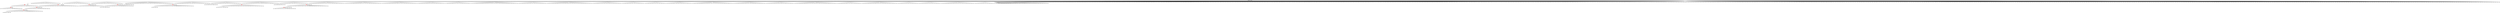 digraph g {
	"60" -> "61";
	"61" [color=indianred1, style=filled, label="42"];
	"59" -> "60";
	"60" [label="8"];
	"58" -> "59";
	"59" [color=indianred1, style=filled, label="43"];
	"57" -> "58";
	"58" [label="42"];
	"52" -> "53";
	"53" [label="30"];
	"51" -> "52";
	"52" [color=indianred1, style=filled, label="13"];
	"50" -> "51";
	"51" [label="49"];
	"49" -> "50";
	"50" [color=indianred1, style=filled, label="35"];
	"48" -> "49";
	"49" [label="13"];
	"47" -> "48";
	"48" [color=indianred1, style=filled, label="36"];
	"46" -> "47";
	"47" [label="35"];
	"38" -> "39";
	"39" [color=indianred1, style=filled, label="47"];
	"37" -> "38";
	"38" [label="29"];
	"32" -> "33";
	"33" [label="33"];
	"31" -> "32";
	"32" [color=indianred1, style=filled, label="48"];
	"30" -> "31";
	"31" [label="31"];
	"30" -> "34";
	"34" [label="34"];
	"27" -> "28";
	"28" [label="9"];
	"26" -> "27";
	"27" [color=indianred1, style=filled, label="5"];
	"25" -> "26";
	"26" [label="10"];
	"19" -> "20";
	"20" [label="14"];
	"17" -> "18";
	"18" [label="3"];
	"16" -> "17";
	"17" [color=indianred1, style=filled, label="28"];
	"15" -> "16";
	"16" [label="39"];
	"8" -> "9";
	"9" [label="20"];
	"5" -> "6";
	"6" [color=indianred1, style=filled, label="26"];
	"4" -> "5";
	"5" [label="22"];
	"3" -> "4";
	"4" [color=indianred1, style=filled, label="27"];
	"2" -> "3";
	"3" [label="26"];
	"0" -> "1";
	"1" [label="37"];
	"0" -> "2";
	"2" [label="27"];
	"0" -> "7";
	"7" [label="44"];
	"0" -> "8";
	"8" [label="40"];
	"0" -> "10";
	"10" [label="2"];
	"0" -> "11";
	"11" [label="46"];
	"0" -> "12";
	"12" [label="50"];
	"0" -> "13";
	"13" [label="12"];
	"0" -> "14";
	"14" [label="24"];
	"0" -> "15";
	"15" [label="28"];
	"0" -> "19";
	"19" [label="25"];
	"0" -> "21";
	"21" [label="38"];
	"0" -> "22";
	"22" [label="11"];
	"0" -> "23";
	"23" [label="4"];
	"0" -> "24";
	"24" [label="23"];
	"0" -> "25";
	"25" [label="5"];
	"0" -> "29";
	"29" [label="1"];
	"0" -> "30";
	"30" [label="48"];
	"0" -> "35";
	"35" [label="32"];
	"0" -> "36";
	"36" [label="17"];
	"0" -> "37";
	"37" [label="47"];
	"0" -> "40";
	"40" [label="18"];
	"0" -> "41";
	"41" [label="19"];
	"0" -> "42";
	"42" [label="6"];
	"0" -> "43";
	"43" [label="41"];
	"0" -> "44";
	"44" [label="7"];
	"0" -> "45";
	"45" [label="45"];
	"0" -> "46";
	"46" [label="36"];
	"0" -> "54";
	"54" [label="21"];
	"0" -> "55";
	"55" [label="15"];
	"0" -> "56";
	"56" [label="16"];
	"0" -> "57";
	"57" [label="43"];
	"0" [label="germline"];
	"0" -> "cell1";
	"cell1" [shape=box];
	"0" -> "cell2";
	"cell2" [shape=box];
	"52" -> "cell3";
	"cell3" [shape=box];
	"40" -> "cell4";
	"cell4" [shape=box];
	"0" -> "cell5";
	"cell5" [shape=box];
	"0" -> "cell6";
	"cell6" [shape=box];
	"8" -> "cell7";
	"cell7" [shape=box];
	"0" -> "cell8";
	"cell8" [shape=box];
	"0" -> "cell9";
	"cell9" [shape=box];
	"0" -> "cell10";
	"cell10" [shape=box];
	"0" -> "cell11";
	"cell11" [shape=box];
	"61" -> "cell12";
	"cell12" [shape=box];
	"0" -> "cell13";
	"cell13" [shape=box];
	"0" -> "cell14";
	"cell14" [shape=box];
	"53" -> "cell15";
	"cell15" [shape=box];
	"2" -> "cell16";
	"cell16" [shape=box];
	"0" -> "cell17";
	"cell17" [shape=box];
	"12" -> "cell18";
	"cell18" [shape=box];
	"0" -> "cell19";
	"cell19" [shape=box];
	"0" -> "cell20";
	"cell20" [shape=box];
	"39" -> "cell21";
	"cell21" [shape=box];
	"21" -> "cell22";
	"cell22" [shape=box];
	"0" -> "cell23";
	"cell23" [shape=box];
	"0" -> "cell24";
	"cell24" [shape=box];
	"0" -> "cell25";
	"cell25" [shape=box];
	"0" -> "cell26";
	"cell26" [shape=box];
	"33" -> "cell27";
	"cell27" [shape=box];
	"1" -> "cell28";
	"cell28" [shape=box];
	"0" -> "cell29";
	"cell29" [shape=box];
	"18" -> "cell30";
	"cell30" [shape=box];
	"25" -> "cell31";
	"cell31" [shape=box];
	"0" -> "cell32";
	"cell32" [shape=box];
	"44" -> "cell33";
	"cell33" [shape=box];
	"0" -> "cell34";
	"cell34" [shape=box];
	"0" -> "cell35";
	"cell35" [shape=box];
	"0" -> "cell36";
	"cell36" [shape=box];
	"1" -> "cell37";
	"cell37" [shape=box];
	"37" -> "cell38";
	"cell38" [shape=box];
	"0" -> "cell39";
	"cell39" [shape=box];
	"59" -> "cell40";
	"cell40" [shape=box];
	"0" -> "cell41";
	"cell41" [shape=box];
	"27" -> "cell42";
	"cell42" [shape=box];
	"0" -> "cell43";
	"cell43" [shape=box];
	"15" -> "cell44";
	"cell44" [shape=box];
	"0" -> "cell45";
	"cell45" [shape=box];
	"49" -> "cell46";
	"cell46" [shape=box];
	"46" -> "cell47";
	"cell47" [shape=box];
	"0" -> "cell48";
	"cell48" [shape=box];
	"19" -> "cell49";
	"cell49" [shape=box];
	"24" -> "cell50";
	"cell50" [shape=box];
	"0" -> "cell51";
	"cell51" [shape=box];
	"23" -> "cell52";
	"cell52" [shape=box];
	"50" -> "cell53";
	"cell53" [shape=box];
	"0" -> "cell54";
	"cell54" [shape=box];
	"0" -> "cell55";
	"cell55" [shape=box];
	"0" -> "cell56";
	"cell56" [shape=box];
	"14" -> "cell57";
	"cell57" [shape=box];
	"38" -> "cell58";
	"cell58" [shape=box];
	"0" -> "cell59";
	"cell59" [shape=box];
	"0" -> "cell60";
	"cell60" [shape=box];
	"35" -> "cell61";
	"cell61" [shape=box];
	"0" -> "cell62";
	"cell62" [shape=box];
	"25" -> "cell63";
	"cell63" [shape=box];
	"0" -> "cell64";
	"cell64" [shape=box];
	"47" -> "cell65";
	"cell65" [shape=box];
	"0" -> "cell66";
	"cell66" [shape=box];
	"0" -> "cell67";
	"cell67" [shape=box];
	"0" -> "cell68";
	"cell68" [shape=box];
	"39" -> "cell69";
	"cell69" [shape=box];
	"44" -> "cell70";
	"cell70" [shape=box];
	"12" -> "cell71";
	"cell71" [shape=box];
	"22" -> "cell72";
	"cell72" [shape=box];
	"4" -> "cell73";
	"cell73" [shape=box];
	"0" -> "cell74";
	"cell74" [shape=box];
	"42" -> "cell75";
	"cell75" [shape=box];
	"0" -> "cell76";
	"cell76" [shape=box];
	"12" -> "cell77";
	"cell77" [shape=box];
	"0" -> "cell78";
	"cell78" [shape=box];
	"0" -> "cell79";
	"cell79" [shape=box];
	"0" -> "cell80";
	"cell80" [shape=box];
	"0" -> "cell81";
	"cell81" [shape=box];
	"27" -> "cell82";
	"cell82" [shape=box];
	"0" -> "cell83";
	"cell83" [shape=box];
	"0" -> "cell84";
	"cell84" [shape=box];
	"12" -> "cell85";
	"cell85" [shape=box];
	"0" -> "cell86";
	"cell86" [shape=box];
	"52" -> "cell87";
	"cell87" [shape=box];
	"12" -> "cell88";
	"cell88" [shape=box];
	"52" -> "cell89";
	"cell89" [shape=box];
	"4" -> "cell90";
	"cell90" [shape=box];
	"24" -> "cell91";
	"cell91" [shape=box];
	"0" -> "cell92";
	"cell92" [shape=box];
	"14" -> "cell93";
	"cell93" [shape=box];
	"17" -> "cell94";
	"cell94" [shape=box];
	"0" -> "cell95";
	"cell95" [shape=box];
	"0" -> "cell96";
	"cell96" [shape=box];
	"32" -> "cell97";
	"cell97" [shape=box];
	"0" -> "cell98";
	"cell98" [shape=box];
	"42" -> "cell99";
	"cell99" [shape=box];
	"0" -> "cell100";
	"cell100" [shape=box];
	"0" -> "cell101";
	"cell101" [shape=box];
	"0" -> "cell102";
	"cell102" [shape=box];
	"0" -> "cell103";
	"cell103" [shape=box];
	"10" -> "cell104";
	"cell104" [shape=box];
	"0" -> "cell105";
	"cell105" [shape=box];
	"0" -> "cell106";
	"cell106" [shape=box];
	"27" -> "cell107";
	"cell107" [shape=box];
	"0" -> "cell108";
	"cell108" [shape=box];
	"0" -> "cell109";
	"cell109" [shape=box];
	"0" -> "cell110";
	"cell110" [shape=box];
	"33" -> "cell111";
	"cell111" [shape=box];
	"11" -> "cell112";
	"cell112" [shape=box];
	"0" -> "cell113";
	"cell113" [shape=box];
	"14" -> "cell114";
	"cell114" [shape=box];
	"55" -> "cell115";
	"cell115" [shape=box];
	"0" -> "cell116";
	"cell116" [shape=box];
	"61" -> "cell117";
	"cell117" [shape=box];
	"35" -> "cell118";
	"cell118" [shape=box];
	"0" -> "cell119";
	"cell119" [shape=box];
	"0" -> "cell120";
	"cell120" [shape=box];
	"1" -> "cell121";
	"cell121" [shape=box];
	"0" -> "cell122";
	"cell122" [shape=box];
	"0" -> "cell123";
	"cell123" [shape=box];
	"34" -> "cell124";
	"cell124" [shape=box];
	"29" -> "cell125";
	"cell125" [shape=box];
	"40" -> "cell126";
	"cell126" [shape=box];
	"4" -> "cell127";
	"cell127" [shape=box];
	"4" -> "cell128";
	"cell128" [shape=box];
	"0" -> "cell129";
	"cell129" [shape=box];
	"0" -> "cell130";
	"cell130" [shape=box];
	"56" -> "cell131";
	"cell131" [shape=box];
	"0" -> "cell132";
	"cell132" [shape=box];
	"22" -> "cell133";
	"cell133" [shape=box];
	"12" -> "cell134";
	"cell134" [shape=box];
	"48" -> "cell135";
	"cell135" [shape=box];
	"42" -> "cell136";
	"cell136" [shape=box];
	"0" -> "cell137";
	"cell137" [shape=box];
	"48" -> "cell138";
	"cell138" [shape=box];
	"0" -> "cell139";
	"cell139" [shape=box];
	"0" -> "cell140";
	"cell140" [shape=box];
	"6" -> "cell141";
	"cell141" [shape=box];
	"0" -> "cell142";
	"cell142" [shape=box];
	"37" -> "cell143";
	"cell143" [shape=box];
	"15" -> "cell144";
	"cell144" [shape=box];
	"52" -> "cell145";
	"cell145" [shape=box];
	"36" -> "cell146";
	"cell146" [shape=box];
	"0" -> "cell147";
	"cell147" [shape=box];
	"7" -> "cell148";
	"cell148" [shape=box];
	"14" -> "cell149";
	"cell149" [shape=box];
	"50" -> "cell150";
	"cell150" [shape=box];
	"0" -> "cell151";
	"cell151" [shape=box];
	"0" -> "cell152";
	"cell152" [shape=box];
	"61" -> "cell153";
	"cell153" [shape=box];
	"21" -> "cell154";
	"cell154" [shape=box];
	"27" -> "cell155";
	"cell155" [shape=box];
	"0" -> "cell156";
	"cell156" [shape=box];
	"40" -> "cell157";
	"cell157" [shape=box];
	"43" -> "cell158";
	"cell158" [shape=box];
	"0" -> "cell159";
	"cell159" [shape=box];
	"0" -> "cell160";
	"cell160" [shape=box];
	"0" -> "cell161";
	"cell161" [shape=box];
	"46" -> "cell162";
	"cell162" [shape=box];
	"0" -> "cell163";
	"cell163" [shape=box];
	"7" -> "cell164";
	"cell164" [shape=box];
	"54" -> "cell165";
	"cell165" [shape=box];
	"4" -> "cell166";
	"cell166" [shape=box];
	"54" -> "cell167";
	"cell167" [shape=box];
	"13" -> "cell168";
	"cell168" [shape=box];
	"15" -> "cell169";
	"cell169" [shape=box];
	"0" -> "cell170";
	"cell170" [shape=box];
	"0" -> "cell171";
	"cell171" [shape=box];
	"0" -> "cell172";
	"cell172" [shape=box];
	"0" -> "cell173";
	"cell173" [shape=box];
	"0" -> "cell174";
	"cell174" [shape=box];
	"48" -> "cell175";
	"cell175" [shape=box];
	"8" -> "cell176";
	"cell176" [shape=box];
	"1" -> "cell177";
	"cell177" [shape=box];
	"13" -> "cell178";
	"cell178" [shape=box];
	"19" -> "cell179";
	"cell179" [shape=box];
	"35" -> "cell180";
	"cell180" [shape=box];
	"0" -> "cell181";
	"cell181" [shape=box];
	"42" -> "cell182";
	"cell182" [shape=box];
	"39" -> "cell183";
	"cell183" [shape=box];
	"18" -> "cell184";
	"cell184" [shape=box];
	"12" -> "cell185";
	"cell185" [shape=box];
	"45" -> "cell186";
	"cell186" [shape=box];
	"0" -> "cell187";
	"cell187" [shape=box];
	"0" -> "cell188";
	"cell188" [shape=box];
	"0" -> "cell189";
	"cell189" [shape=box];
	"0" -> "cell190";
	"cell190" [shape=box];
	"0" -> "cell191";
	"cell191" [shape=box];
	"44" -> "cell192";
	"cell192" [shape=box];
	"41" -> "cell193";
	"cell193" [shape=box];
	"28" -> "cell194";
	"cell194" [shape=box];
	"12" -> "cell195";
	"cell195" [shape=box];
	"27" -> "cell196";
	"cell196" [shape=box];
	"24" -> "cell197";
	"cell197" [shape=box];
	"50" -> "cell198";
	"cell198" [shape=box];
	"57" -> "cell199";
	"cell199" [shape=box];
	"0" -> "cell200";
	"cell200" [shape=box];
	"0" -> "cell201";
	"cell201" [shape=box];
	"17" -> "cell202";
	"cell202" [shape=box];
	"0" -> "cell203";
	"cell203" [shape=box];
	"15" -> "cell204";
	"cell204" [shape=box];
	"40" -> "cell205";
	"cell205" [shape=box];
	"0" -> "cell206";
	"cell206" [shape=box];
	"0" -> "cell207";
	"cell207" [shape=box];
	"0" -> "cell208";
	"cell208" [shape=box];
	"0" -> "cell209";
	"cell209" [shape=box];
	"0" -> "cell210";
	"cell210" [shape=box];
	"0" -> "cell211";
	"cell211" [shape=box];
	"4" -> "cell212";
	"cell212" [shape=box];
	"1" -> "cell213";
	"cell213" [shape=box];
	"0" -> "cell214";
	"cell214" [shape=box];
	"36" -> "cell215";
	"cell215" [shape=box];
	"43" -> "cell216";
	"cell216" [shape=box];
	"0" -> "cell217";
	"cell217" [shape=box];
	"61" -> "cell218";
	"cell218" [shape=box];
	"17" -> "cell219";
	"cell219" [shape=box];
	"14" -> "cell220";
	"cell220" [shape=box];
	"0" -> "cell221";
	"cell221" [shape=box];
	"0" -> "cell222";
	"cell222" [shape=box];
	"23" -> "cell223";
	"cell223" [shape=box];
	"51" -> "cell224";
	"cell224" [shape=box];
	"7" -> "cell225";
	"cell225" [shape=box];
	"24" -> "cell226";
	"cell226" [shape=box];
	"0" -> "cell227";
	"cell227" [shape=box];
	"36" -> "cell228";
	"cell228" [shape=box];
	"36" -> "cell229";
	"cell229" [shape=box];
	"30" -> "cell230";
	"cell230" [shape=box];
	"47" -> "cell231";
	"cell231" [shape=box];
	"45" -> "cell232";
	"cell232" [shape=box];
	"0" -> "cell233";
	"cell233" [shape=box];
	"39" -> "cell234";
	"cell234" [shape=box];
	"0" -> "cell235";
	"cell235" [shape=box];
	"0" -> "cell236";
	"cell236" [shape=box];
	"59" -> "cell237";
	"cell237" [shape=box];
	"59" -> "cell238";
	"cell238" [shape=box];
	"61" -> "cell239";
	"cell239" [shape=box];
	"55" -> "cell240";
	"cell240" [shape=box];
	"27" -> "cell241";
	"cell241" [shape=box];
	"0" -> "cell242";
	"cell242" [shape=box];
	"17" -> "cell243";
	"cell243" [shape=box];
	"0" -> "cell244";
	"cell244" [shape=box];
	"0" -> "cell245";
	"cell245" [shape=box];
	"0" -> "cell246";
	"cell246" [shape=box];
	"0" -> "cell247";
	"cell247" [shape=box];
	"36" -> "cell248";
	"cell248" [shape=box];
	"8" -> "cell249";
	"cell249" [shape=box];
	"2" -> "cell250";
	"cell250" [shape=box];
	"0" -> "cell251";
	"cell251" [shape=box];
	"41" -> "cell252";
	"cell252" [shape=box];
	"55" -> "cell253";
	"cell253" [shape=box];
	"0" -> "cell254";
	"cell254" [shape=box];
	"29" -> "cell255";
	"cell255" [shape=box];
	"57" -> "cell256";
	"cell256" [shape=box];
	"39" -> "cell257";
	"cell257" [shape=box];
	"0" -> "cell258";
	"cell258" [shape=box];
	"0" -> "cell259";
	"cell259" [shape=box];
	"10" -> "cell260";
	"cell260" [shape=box];
	"7" -> "cell261";
	"cell261" [shape=box];
	"0" -> "cell262";
	"cell262" [shape=box];
	"42" -> "cell263";
	"cell263" [shape=box];
	"0" -> "cell264";
	"cell264" [shape=box];
	"0" -> "cell265";
	"cell265" [shape=box];
	"52" -> "cell266";
	"cell266" [shape=box];
	"0" -> "cell267";
	"cell267" [shape=box];
	"15" -> "cell268";
	"cell268" [shape=box];
	"13" -> "cell269";
	"cell269" [shape=box];
	"0" -> "cell270";
	"cell270" [shape=box];
	"0" -> "cell271";
	"cell271" [shape=box];
	"55" -> "cell272";
	"cell272" [shape=box];
	"0" -> "cell273";
	"cell273" [shape=box];
	"12" -> "cell274";
	"cell274" [shape=box];
	"0" -> "cell275";
	"cell275" [shape=box];
	"0" -> "cell276";
	"cell276" [shape=box];
	"0" -> "cell277";
	"cell277" [shape=box];
	"17" -> "cell278";
	"cell278" [shape=box];
	"0" -> "cell279";
	"cell279" [shape=box];
	"56" -> "cell280";
	"cell280" [shape=box];
	"0" -> "cell281";
	"cell281" [shape=box];
	"0" -> "cell282";
	"cell282" [shape=box];
	"51" -> "cell283";
	"cell283" [shape=box];
	"21" -> "cell284";
	"cell284" [shape=box];
	"42" -> "cell285";
	"cell285" [shape=box];
	"43" -> "cell286";
	"cell286" [shape=box];
	"0" -> "cell287";
	"cell287" [shape=box];
	"0" -> "cell288";
	"cell288" [shape=box];
	"0" -> "cell289";
	"cell289" [shape=box];
	"0" -> "cell290";
	"cell290" [shape=box];
	"42" -> "cell291";
	"cell291" [shape=box];
	"55" -> "cell292";
	"cell292" [shape=box];
	"0" -> "cell293";
	"cell293" [shape=box];
	"0" -> "cell294";
	"cell294" [shape=box];
	"10" -> "cell295";
	"cell295" [shape=box];
	"17" -> "cell296";
	"cell296" [shape=box];
	"0" -> "cell297";
	"cell297" [shape=box];
	"37" -> "cell298";
	"cell298" [shape=box];
	"4" -> "cell299";
	"cell299" [shape=box];
	"0" -> "cell300";
	"cell300" [shape=box];
	"0" -> "cell301";
	"cell301" [shape=box];
	"0" -> "cell302";
	"cell302" [shape=box];
	"24" -> "cell303";
	"cell303" [shape=box];
	"0" -> "cell304";
	"cell304" [shape=box];
	"0" -> "cell305";
	"cell305" [shape=box];
	"0" -> "cell306";
	"cell306" [shape=box];
	"57" -> "cell307";
	"cell307" [shape=box];
	"40" -> "cell308";
	"cell308" [shape=box];
	"19" -> "cell309";
	"cell309" [shape=box];
	"0" -> "cell310";
	"cell310" [shape=box];
	"24" -> "cell311";
	"cell311" [shape=box];
	"44" -> "cell312";
	"cell312" [shape=box];
	"0" -> "cell313";
	"cell313" [shape=box];
	"0" -> "cell314";
	"cell314" [shape=box];
	"20" -> "cell315";
	"cell315" [shape=box];
	"0" -> "cell316";
	"cell316" [shape=box];
	"29" -> "cell317";
	"cell317" [shape=box];
	"0" -> "cell318";
	"cell318" [shape=box];
	"0" -> "cell319";
	"cell319" [shape=box];
	"61" -> "cell320";
	"cell320" [shape=box];
	"0" -> "cell321";
	"cell321" [shape=box];
	"0" -> "cell322";
	"cell322" [shape=box];
	"0" -> "cell323";
	"cell323" [shape=box];
	"0" -> "cell324";
	"cell324" [shape=box];
	"0" -> "cell325";
	"cell325" [shape=box];
	"28" -> "cell326";
	"cell326" [shape=box];
	"0" -> "cell327";
	"cell327" [shape=box];
	"45" -> "cell328";
	"cell328" [shape=box];
	"0" -> "cell329";
	"cell329" [shape=box];
	"0" -> "cell330";
	"cell330" [shape=box];
	"40" -> "cell331";
	"cell331" [shape=box];
	"52" -> "cell332";
	"cell332" [shape=box];
	"0" -> "cell333";
	"cell333" [shape=box];
	"15" -> "cell334";
	"cell334" [shape=box];
	"0" -> "cell335";
	"cell335" [shape=box];
	"6" -> "cell336";
	"cell336" [shape=box];
	"35" -> "cell337";
	"cell337" [shape=box];
	"0" -> "cell338";
	"cell338" [shape=box];
	"0" -> "cell339";
	"cell339" [shape=box];
	"0" -> "cell340";
	"cell340" [shape=box];
	"35" -> "cell341";
	"cell341" [shape=box];
	"0" -> "cell342";
	"cell342" [shape=box];
	"0" -> "cell343";
	"cell343" [shape=box];
	"0" -> "cell344";
	"cell344" [shape=box];
	"0" -> "cell345";
	"cell345" [shape=box];
	"27" -> "cell346";
	"cell346" [shape=box];
	"0" -> "cell347";
	"cell347" [shape=box];
	"10" -> "cell348";
	"cell348" [shape=box];
	"0" -> "cell349";
	"cell349" [shape=box];
	"0" -> "cell350";
	"cell350" [shape=box];
	"4" -> "cell351";
	"cell351" [shape=box];
	"25" -> "cell352";
	"cell352" [shape=box];
	"0" -> "cell353";
	"cell353" [shape=box];
	"8" -> "cell354";
	"cell354" [shape=box];
	"0" -> "cell355";
	"cell355" [shape=box];
	"1" -> "cell356";
	"cell356" [shape=box];
	"29" -> "cell357";
	"cell357" [shape=box];
	"39" -> "cell358";
	"cell358" [shape=box];
	"56" -> "cell359";
	"cell359" [shape=box];
	"7" -> "cell360";
	"cell360" [shape=box];
	"12" -> "cell361";
	"cell361" [shape=box];
	"0" -> "cell362";
	"cell362" [shape=box];
	"0" -> "cell363";
	"cell363" [shape=box];
	"2" -> "cell364";
	"cell364" [shape=box];
	"0" -> "cell365";
	"cell365" [shape=box];
	"0" -> "cell366";
	"cell366" [shape=box];
	"15" -> "cell367";
	"cell367" [shape=box];
	"21" -> "cell368";
	"cell368" [shape=box];
	"40" -> "cell369";
	"cell369" [shape=box];
	"0" -> "cell370";
	"cell370" [shape=box];
	"21" -> "cell371";
	"cell371" [shape=box];
	"0" -> "cell372";
	"cell372" [shape=box];
	"0" -> "cell373";
	"cell373" [shape=box];
	"57" -> "cell374";
	"cell374" [shape=box];
	"2" -> "cell375";
	"cell375" [shape=box];
	"0" -> "cell376";
	"cell376" [shape=box];
	"0" -> "cell377";
	"cell377" [shape=box];
	"2" -> "cell378";
	"cell378" [shape=box];
	"56" -> "cell379";
	"cell379" [shape=box];
	"0" -> "cell380";
	"cell380" [shape=box];
	"0" -> "cell381";
	"cell381" [shape=box];
	"0" -> "cell382";
	"cell382" [shape=box];
	"0" -> "cell383";
	"cell383" [shape=box];
	"38" -> "cell384";
	"cell384" [shape=box];
	"41" -> "cell385";
	"cell385" [shape=box];
	"0" -> "cell386";
	"cell386" [shape=box];
	"0" -> "cell387";
	"cell387" [shape=box];
	"32" -> "cell388";
	"cell388" [shape=box];
	"59" -> "cell389";
	"cell389" [shape=box];
	"36" -> "cell390";
	"cell390" [shape=box];
	"0" -> "cell391";
	"cell391" [shape=box];
	"30" -> "cell392";
	"cell392" [shape=box];
	"40" -> "cell393";
	"cell393" [shape=box];
	"48" -> "cell394";
	"cell394" [shape=box];
	"30" -> "cell395";
	"cell395" [shape=box];
	"0" -> "cell396";
	"cell396" [shape=box];
	"0" -> "cell397";
	"cell397" [shape=box];
	"0" -> "cell398";
	"cell398" [shape=box];
	"0" -> "cell399";
	"cell399" [shape=box];
	"0" -> "cell400";
	"cell400" [shape=box];
	"0" -> "cell401";
	"cell401" [shape=box];
	"48" -> "cell402";
	"cell402" [shape=box];
	"17" -> "cell403";
	"cell403" [shape=box];
	"0" -> "cell404";
	"cell404" [shape=box];
	"0" -> "cell405";
	"cell405" [shape=box];
	"30" -> "cell406";
	"cell406" [shape=box];
	"0" -> "cell407";
	"cell407" [shape=box];
	"0" -> "cell408";
	"cell408" [shape=box];
	"30" -> "cell409";
	"cell409" [shape=box];
	"54" -> "cell410";
	"cell410" [shape=box];
	"0" -> "cell411";
	"cell411" [shape=box];
	"43" -> "cell412";
	"cell412" [shape=box];
	"18" -> "cell413";
	"cell413" [shape=box];
	"0" -> "cell414";
	"cell414" [shape=box];
	"0" -> "cell415";
	"cell415" [shape=box];
	"20" -> "cell416";
	"cell416" [shape=box];
	"0" -> "cell417";
	"cell417" [shape=box];
	"0" -> "cell418";
	"cell418" [shape=box];
	"7" -> "cell419";
	"cell419" [shape=box];
	"0" -> "cell420";
	"cell420" [shape=box];
	"50" -> "cell421";
	"cell421" [shape=box];
	"0" -> "cell422";
	"cell422" [shape=box];
	"15" -> "cell423";
	"cell423" [shape=box];
	"0" -> "cell424";
	"cell424" [shape=box];
	"12" -> "cell425";
	"cell425" [shape=box];
	"55" -> "cell426";
	"cell426" [shape=box];
	"15" -> "cell427";
	"cell427" [shape=box];
	"0" -> "cell428";
	"cell428" [shape=box];
	"0" -> "cell429";
	"cell429" [shape=box];
	"9" -> "cell430";
	"cell430" [shape=box];
	"48" -> "cell431";
	"cell431" [shape=box];
	"40" -> "cell432";
	"cell432" [shape=box];
	"0" -> "cell433";
	"cell433" [shape=box];
	"0" -> "cell434";
	"cell434" [shape=box];
	"0" -> "cell435";
	"cell435" [shape=box];
	"0" -> "cell436";
	"cell436" [shape=box];
	"0" -> "cell437";
	"cell437" [shape=box];
	"39" -> "cell438";
	"cell438" [shape=box];
	"45" -> "cell439";
	"cell439" [shape=box];
	"17" -> "cell440";
	"cell440" [shape=box];
	"12" -> "cell441";
	"cell441" [shape=box];
	"15" -> "cell442";
	"cell442" [shape=box];
	"0" -> "cell443";
	"cell443" [shape=box];
	"0" -> "cell444";
	"cell444" [shape=box];
	"0" -> "cell445";
	"cell445" [shape=box];
	"12" -> "cell446";
	"cell446" [shape=box];
	"40" -> "cell447";
	"cell447" [shape=box];
	"0" -> "cell448";
	"cell448" [shape=box];
	"7" -> "cell449";
	"cell449" [shape=box];
	"0" -> "cell450";
	"cell450" [shape=box];
	"0" -> "cell451";
	"cell451" [shape=box];
	"0" -> "cell452";
	"cell452" [shape=box];
	"0" -> "cell453";
	"cell453" [shape=box];
	"0" -> "cell454";
	"cell454" [shape=box];
	"32" -> "cell455";
	"cell455" [shape=box];
	"0" -> "cell456";
	"cell456" [shape=box];
	"27" -> "cell457";
	"cell457" [shape=box];
	"0" -> "cell458";
	"cell458" [shape=box];
	"0" -> "cell459";
	"cell459" [shape=box];
	"42" -> "cell460";
	"cell460" [shape=box];
	"38" -> "cell461";
	"cell461" [shape=box];
	"37" -> "cell462";
	"cell462" [shape=box];
	"25" -> "cell463";
	"cell463" [shape=box];
	"0" -> "cell464";
	"cell464" [shape=box];
	"0" -> "cell465";
	"cell465" [shape=box];
	"30" -> "cell466";
	"cell466" [shape=box];
	"0" -> "cell467";
	"cell467" [shape=box];
	"0" -> "cell468";
	"cell468" [shape=box];
	"48" -> "cell469";
	"cell469" [shape=box];
	"0" -> "cell470";
	"cell470" [shape=box];
	"0" -> "cell471";
	"cell471" [shape=box];
	"0" -> "cell472";
	"cell472" [shape=box];
	"59" -> "cell473";
	"cell473" [shape=box];
	"21" -> "cell474";
	"cell474" [shape=box];
	"0" -> "cell475";
	"cell475" [shape=box];
	"0" -> "cell476";
	"cell476" [shape=box];
	"0" -> "cell477";
	"cell477" [shape=box];
	"6" -> "cell478";
	"cell478" [shape=box];
	"0" -> "cell479";
	"cell479" [shape=box];
	"60" -> "cell480";
	"cell480" [shape=box];
	"12" -> "cell481";
	"cell481" [shape=box];
	"0" -> "cell482";
	"cell482" [shape=box];
	"0" -> "cell483";
	"cell483" [shape=box];
	"0" -> "cell484";
	"cell484" [shape=box];
	"0" -> "cell485";
	"cell485" [shape=box];
	"0" -> "cell486";
	"cell486" [shape=box];
	"43" -> "cell487";
	"cell487" [shape=box];
	"17" -> "cell488";
	"cell488" [shape=box];
	"0" -> "cell489";
	"cell489" [shape=box];
	"0" -> "cell490";
	"cell490" [shape=box];
	"0" -> "cell491";
	"cell491" [shape=box];
	"0" -> "cell492";
	"cell492" [shape=box];
	"48" -> "cell493";
	"cell493" [shape=box];
	"0" -> "cell494";
	"cell494" [shape=box];
	"0" -> "cell495";
	"cell495" [shape=box];
	"30" -> "cell496";
	"cell496" [shape=box];
	"37" -> "cell497";
	"cell497" [shape=box];
	"0" -> "cell498";
	"cell498" [shape=box];
	"11" -> "cell499";
	"cell499" [shape=box];
	"41" -> "cell500";
	"cell500" [shape=box];
	"32" -> "cell501";
	"cell501" [shape=box];
	"20" -> "cell502";
	"cell502" [shape=box];
	"0" -> "cell503";
	"cell503" [shape=box];
	"1" -> "cell504";
	"cell504" [shape=box];
	"0" -> "cell505";
	"cell505" [shape=box];
	"11" -> "cell506";
	"cell506" [shape=box];
	"37" -> "cell507";
	"cell507" [shape=box];
	"24" -> "cell508";
	"cell508" [shape=box];
	"0" -> "cell509";
	"cell509" [shape=box];
	"0" -> "cell510";
	"cell510" [shape=box];
	"33" -> "cell511";
	"cell511" [shape=box];
	"52" -> "cell512";
	"cell512" [shape=box];
	"0" -> "cell513";
	"cell513" [shape=box];
	"37" -> "cell514";
	"cell514" [shape=box];
	"0" -> "cell515";
	"cell515" [shape=box];
	"29" -> "cell516";
	"cell516" [shape=box];
	"12" -> "cell517";
	"cell517" [shape=box];
	"7" -> "cell518";
	"cell518" [shape=box];
	"50" -> "cell519";
	"cell519" [shape=box];
	"39" -> "cell520";
	"cell520" [shape=box];
	"48" -> "cell521";
	"cell521" [shape=box];
	"0" -> "cell522";
	"cell522" [shape=box];
	"11" -> "cell523";
	"cell523" [shape=box];
	"0" -> "cell524";
	"cell524" [shape=box];
	"0" -> "cell525";
	"cell525" [shape=box];
	"35" -> "cell526";
	"cell526" [shape=box];
	"48" -> "cell527";
	"cell527" [shape=box];
	"9" -> "cell528";
	"cell528" [shape=box];
	"0" -> "cell529";
	"cell529" [shape=box];
	"0" -> "cell530";
	"cell530" [shape=box];
	"7" -> "cell531";
	"cell531" [shape=box];
	"0" -> "cell532";
	"cell532" [shape=box];
	"0" -> "cell533";
	"cell533" [shape=box];
	"56" -> "cell534";
	"cell534" [shape=box];
	"0" -> "cell535";
	"cell535" [shape=box];
	"34" -> "cell536";
	"cell536" [shape=box];
	"0" -> "cell537";
	"cell537" [shape=box];
	"0" -> "cell538";
	"cell538" [shape=box];
	"0" -> "cell539";
	"cell539" [shape=box];
	"36" -> "cell540";
	"cell540" [shape=box];
	"40" -> "cell541";
	"cell541" [shape=box];
	"0" -> "cell542";
	"cell542" [shape=box];
	"40" -> "cell543";
	"cell543" [shape=box];
	"35" -> "cell544";
	"cell544" [shape=box];
	"0" -> "cell545";
	"cell545" [shape=box];
	"0" -> "cell546";
	"cell546" [shape=box];
	"52" -> "cell547";
	"cell547" [shape=box];
	"0" -> "cell548";
	"cell548" [shape=box];
	"35" -> "cell549";
	"cell549" [shape=box];
	"0" -> "cell550";
	"cell550" [shape=box];
	"0" -> "cell551";
	"cell551" [shape=box];
	"0" -> "cell552";
	"cell552" [shape=box];
	"0" -> "cell553";
	"cell553" [shape=box];
	"48" -> "cell554";
	"cell554" [shape=box];
	"42" -> "cell555";
	"cell555" [shape=box];
	"25" -> "cell556";
	"cell556" [shape=box];
	"0" -> "cell557";
	"cell557" [shape=box];
	"0" -> "cell558";
	"cell558" [shape=box];
	"9" -> "cell559";
	"cell559" [shape=box];
	"0" -> "cell560";
	"cell560" [shape=box];
	"0" -> "cell561";
	"cell561" [shape=box];
	"35" -> "cell562";
	"cell562" [shape=box];
	"29" -> "cell563";
	"cell563" [shape=box];
	"0" -> "cell564";
	"cell564" [shape=box];
	"36" -> "cell565";
	"cell565" [shape=box];
	"0" -> "cell566";
	"cell566" [shape=box];
	"0" -> "cell567";
	"cell567" [shape=box];
	"22" -> "cell568";
	"cell568" [shape=box];
	"24" -> "cell569";
	"cell569" [shape=box];
	"0" -> "cell570";
	"cell570" [shape=box];
	"57" -> "cell571";
	"cell571" [shape=box];
	"0" -> "cell572";
	"cell572" [shape=box];
	"0" -> "cell573";
	"cell573" [shape=box];
	"30" -> "cell574";
	"cell574" [shape=box];
	"0" -> "cell575";
	"cell575" [shape=box];
	"0" -> "cell576";
	"cell576" [shape=box];
	"0" -> "cell577";
	"cell577" [shape=box];
	"0" -> "cell578";
	"cell578" [shape=box];
	"25" -> "cell579";
	"cell579" [shape=box];
	"0" -> "cell580";
	"cell580" [shape=box];
	"35" -> "cell581";
	"cell581" [shape=box];
	"42" -> "cell582";
	"cell582" [shape=box];
	"46" -> "cell583";
	"cell583" [shape=box];
	"0" -> "cell584";
	"cell584" [shape=box];
	"0" -> "cell585";
	"cell585" [shape=box];
	"52" -> "cell586";
	"cell586" [shape=box];
	"0" -> "cell587";
	"cell587" [shape=box];
	"0" -> "cell588";
	"cell588" [shape=box];
	"53" -> "cell589";
	"cell589" [shape=box];
	"40" -> "cell590";
	"cell590" [shape=box];
	"0" -> "cell591";
	"cell591" [shape=box];
	"9" -> "cell592";
	"cell592" [shape=box];
	"0" -> "cell593";
	"cell593" [shape=box];
	"0" -> "cell594";
	"cell594" [shape=box];
	"30" -> "cell595";
	"cell595" [shape=box];
	"0" -> "cell596";
	"cell596" [shape=box];
	"0" -> "cell597";
	"cell597" [shape=box];
	"0" -> "cell598";
	"cell598" [shape=box];
	"11" -> "cell599";
	"cell599" [shape=box];
	"56" -> "cell600";
	"cell600" [shape=box];
	"10" -> "cell601";
	"cell601" [shape=box];
	"0" -> "cell602";
	"cell602" [shape=box];
	"46" -> "cell603";
	"cell603" [shape=box];
	"19" -> "cell604";
	"cell604" [shape=box];
	"0" -> "cell605";
	"cell605" [shape=box];
	"4" -> "cell606";
	"cell606" [shape=box];
	"0" -> "cell607";
	"cell607" [shape=box];
	"0" -> "cell608";
	"cell608" [shape=box];
	"10" -> "cell609";
	"cell609" [shape=box];
	"0" -> "cell610";
	"cell610" [shape=box];
	"0" -> "cell611";
	"cell611" [shape=box];
	"0" -> "cell612";
	"cell612" [shape=box];
	"55" -> "cell613";
	"cell613" [shape=box];
	"0" -> "cell614";
	"cell614" [shape=box];
	"50" -> "cell615";
	"cell615" [shape=box];
	"48" -> "cell616";
	"cell616" [shape=box];
	"0" -> "cell617";
	"cell617" [shape=box];
	"41" -> "cell618";
	"cell618" [shape=box];
	"0" -> "cell619";
	"cell619" [shape=box];
	"2" -> "cell620";
	"cell620" [shape=box];
	"0" -> "cell621";
	"cell621" [shape=box];
	"2" -> "cell622";
	"cell622" [shape=box];
	"0" -> "cell623";
	"cell623" [shape=box];
	"0" -> "cell624";
	"cell624" [shape=box];
	"13" -> "cell625";
	"cell625" [shape=box];
	"0" -> "cell626";
	"cell626" [shape=box];
	"11" -> "cell627";
	"cell627" [shape=box];
	"0" -> "cell628";
	"cell628" [shape=box];
	"0" -> "cell629";
	"cell629" [shape=box];
	"45" -> "cell630";
	"cell630" [shape=box];
	"59" -> "cell631";
	"cell631" [shape=box];
	"0" -> "cell632";
	"cell632" [shape=box];
	"44" -> "cell633";
	"cell633" [shape=box];
	"0" -> "cell634";
	"cell634" [shape=box];
	"40" -> "cell635";
	"cell635" [shape=box];
	"7" -> "cell636";
	"cell636" [shape=box];
	"14" -> "cell637";
	"cell637" [shape=box];
	"30" -> "cell638";
	"cell638" [shape=box];
	"0" -> "cell639";
	"cell639" [shape=box];
	"0" -> "cell640";
	"cell640" [shape=box];
	"8" -> "cell641";
	"cell641" [shape=box];
	"0" -> "cell642";
	"cell642" [shape=box];
	"0" -> "cell643";
	"cell643" [shape=box];
	"0" -> "cell644";
	"cell644" [shape=box];
	"35" -> "cell645";
	"cell645" [shape=box];
	"0" -> "cell646";
	"cell646" [shape=box];
	"0" -> "cell647";
	"cell647" [shape=box];
	"8" -> "cell648";
	"cell648" [shape=box];
	"37" -> "cell649";
	"cell649" [shape=box];
	"0" -> "cell650";
	"cell650" [shape=box];
	"0" -> "cell651";
	"cell651" [shape=box];
	"23" -> "cell652";
	"cell652" [shape=box];
	"14" -> "cell653";
	"cell653" [shape=box];
	"0" -> "cell654";
	"cell654" [shape=box];
	"0" -> "cell655";
	"cell655" [shape=box];
	"17" -> "cell656";
	"cell656" [shape=box];
	"0" -> "cell657";
	"cell657" [shape=box];
	"0" -> "cell658";
	"cell658" [shape=box];
	"0" -> "cell659";
	"cell659" [shape=box];
	"0" -> "cell660";
	"cell660" [shape=box];
	"0" -> "cell661";
	"cell661" [shape=box];
	"49" -> "cell662";
	"cell662" [shape=box];
	"22" -> "cell663";
	"cell663" [shape=box];
	"0" -> "cell664";
	"cell664" [shape=box];
	"41" -> "cell665";
	"cell665" [shape=box];
	"0" -> "cell666";
	"cell666" [shape=box];
	"6" -> "cell667";
	"cell667" [shape=box];
	"0" -> "cell668";
	"cell668" [shape=box];
	"10" -> "cell669";
	"cell669" [shape=box];
	"0" -> "cell670";
	"cell670" [shape=box];
	"56" -> "cell671";
	"cell671" [shape=box];
	"0" -> "cell672";
	"cell672" [shape=box];
	"0" -> "cell673";
	"cell673" [shape=box];
	"0" -> "cell674";
	"cell674" [shape=box];
	"24" -> "cell675";
	"cell675" [shape=box];
	"0" -> "cell676";
	"cell676" [shape=box];
	"0" -> "cell677";
	"cell677" [shape=box];
	"0" -> "cell678";
	"cell678" [shape=box];
	"12" -> "cell679";
	"cell679" [shape=box];
	"0" -> "cell680";
	"cell680" [shape=box];
	"45" -> "cell681";
	"cell681" [shape=box];
	"42" -> "cell682";
	"cell682" [shape=box];
	"0" -> "cell683";
	"cell683" [shape=box];
	"0" -> "cell684";
	"cell684" [shape=box];
	"19" -> "cell685";
	"cell685" [shape=box];
	"52" -> "cell686";
	"cell686" [shape=box];
	"0" -> "cell687";
	"cell687" [shape=box];
	"19" -> "cell688";
	"cell688" [shape=box];
	"36" -> "cell689";
	"cell689" [shape=box];
	"30" -> "cell690";
	"cell690" [shape=box];
	"0" -> "cell691";
	"cell691" [shape=box];
	"1" -> "cell692";
	"cell692" [shape=box];
	"0" -> "cell693";
	"cell693" [shape=box];
	"0" -> "cell694";
	"cell694" [shape=box];
	"0" -> "cell695";
	"cell695" [shape=box];
	"35" -> "cell696";
	"cell696" [shape=box];
	"39" -> "cell697";
	"cell697" [shape=box];
	"0" -> "cell698";
	"cell698" [shape=box];
	"35" -> "cell699";
	"cell699" [shape=box];
	"0" -> "cell700";
	"cell700" [shape=box];
	"11" -> "cell701";
	"cell701" [shape=box];
	"0" -> "cell702";
	"cell702" [shape=box];
	"11" -> "cell703";
	"cell703" [shape=box];
	"0" -> "cell704";
	"cell704" [shape=box];
	"2" -> "cell705";
	"cell705" [shape=box];
	"0" -> "cell706";
	"cell706" [shape=box];
	"0" -> "cell707";
	"cell707" [shape=box];
	"61" -> "cell708";
	"cell708" [shape=box];
	"44" -> "cell709";
	"cell709" [shape=box];
	"0" -> "cell710";
	"cell710" [shape=box];
	"0" -> "cell711";
	"cell711" [shape=box];
	"0" -> "cell712";
	"cell712" [shape=box];
	"0" -> "cell713";
	"cell713" [shape=box];
	"0" -> "cell714";
	"cell714" [shape=box];
	"19" -> "cell715";
	"cell715" [shape=box];
	"4" -> "cell716";
	"cell716" [shape=box];
	"0" -> "cell717";
	"cell717" [shape=box];
	"54" -> "cell718";
	"cell718" [shape=box];
	"2" -> "cell719";
	"cell719" [shape=box];
	"0" -> "cell720";
	"cell720" [shape=box];
	"27" -> "cell721";
	"cell721" [shape=box];
	"21" -> "cell722";
	"cell722" [shape=box];
	"27" -> "cell723";
	"cell723" [shape=box];
	"53" -> "cell724";
	"cell724" [shape=box];
	"0" -> "cell725";
	"cell725" [shape=box];
	"0" -> "cell726";
	"cell726" [shape=box];
	"12" -> "cell727";
	"cell727" [shape=box];
	"0" -> "cell728";
	"cell728" [shape=box];
	"14" -> "cell729";
	"cell729" [shape=box];
	"6" -> "cell730";
	"cell730" [shape=box];
	"57" -> "cell731";
	"cell731" [shape=box];
	"41" -> "cell732";
	"cell732" [shape=box];
	"12" -> "cell733";
	"cell733" [shape=box];
	"0" -> "cell734";
	"cell734" [shape=box];
	"43" -> "cell735";
	"cell735" [shape=box];
	"55" -> "cell736";
	"cell736" [shape=box];
	"26" -> "cell737";
	"cell737" [shape=box];
	"44" -> "cell738";
	"cell738" [shape=box];
	"0" -> "cell739";
	"cell739" [shape=box];
	"0" -> "cell740";
	"cell740" [shape=box];
	"46" -> "cell741";
	"cell741" [shape=box];
	"0" -> "cell742";
	"cell742" [shape=box];
	"12" -> "cell743";
	"cell743" [shape=box];
	"52" -> "cell744";
	"cell744" [shape=box];
	"0" -> "cell745";
	"cell745" [shape=box];
	"0" -> "cell746";
	"cell746" [shape=box];
	"0" -> "cell747";
	"cell747" [shape=box];
	"30" -> "cell748";
	"cell748" [shape=box];
	"0" -> "cell749";
	"cell749" [shape=box];
	"25" -> "cell750";
	"cell750" [shape=box];
	"0" -> "cell751";
	"cell751" [shape=box];
	"0" -> "cell752";
	"cell752" [shape=box];
	"0" -> "cell753";
	"cell753" [shape=box];
	"0" -> "cell754";
	"cell754" [shape=box];
	"10" -> "cell755";
	"cell755" [shape=box];
	"0" -> "cell756";
	"cell756" [shape=box];
	"0" -> "cell757";
	"cell757" [shape=box];
	"0" -> "cell758";
	"cell758" [shape=box];
	"12" -> "cell759";
	"cell759" [shape=box];
	"0" -> "cell760";
	"cell760" [shape=box];
	"0" -> "cell761";
	"cell761" [shape=box];
	"20" -> "cell762";
	"cell762" [shape=box];
	"1" -> "cell763";
	"cell763" [shape=box];
	"13" -> "cell764";
	"cell764" [shape=box];
	"0" -> "cell765";
	"cell765" [shape=box];
	"0" -> "cell766";
	"cell766" [shape=box];
	"0" -> "cell767";
	"cell767" [shape=box];
	"0" -> "cell768";
	"cell768" [shape=box];
	"0" -> "cell769";
	"cell769" [shape=box];
	"14" -> "cell770";
	"cell770" [shape=box];
	"50" -> "cell771";
	"cell771" [shape=box];
	"11" -> "cell772";
	"cell772" [shape=box];
	"14" -> "cell773";
	"cell773" [shape=box];
	"8" -> "cell774";
	"cell774" [shape=box];
	"12" -> "cell775";
	"cell775" [shape=box];
	"31" -> "cell776";
	"cell776" [shape=box];
	"0" -> "cell777";
	"cell777" [shape=box];
	"0" -> "cell778";
	"cell778" [shape=box];
	"2" -> "cell779";
	"cell779" [shape=box];
	"0" -> "cell780";
	"cell780" [shape=box];
	"50" -> "cell781";
	"cell781" [shape=box];
	"0" -> "cell782";
	"cell782" [shape=box];
	"41" -> "cell783";
	"cell783" [shape=box];
	"40" -> "cell784";
	"cell784" [shape=box];
	"41" -> "cell785";
	"cell785" [shape=box];
	"14" -> "cell786";
	"cell786" [shape=box];
	"0" -> "cell787";
	"cell787" [shape=box];
	"0" -> "cell788";
	"cell788" [shape=box];
	"0" -> "cell789";
	"cell789" [shape=box];
	"0" -> "cell790";
	"cell790" [shape=box];
	"46" -> "cell791";
	"cell791" [shape=box];
	"19" -> "cell792";
	"cell792" [shape=box];
	"30" -> "cell793";
	"cell793" [shape=box];
	"0" -> "cell794";
	"cell794" [shape=box];
	"0" -> "cell795";
	"cell795" [shape=box];
	"0" -> "cell796";
	"cell796" [shape=box];
	"37" -> "cell797";
	"cell797" [shape=box];
	"0" -> "cell798";
	"cell798" [shape=box];
	"0" -> "cell799";
	"cell799" [shape=box];
	"22" -> "cell800";
	"cell800" [shape=box];
	"15" -> "cell801";
	"cell801" [shape=box];
	"57" -> "cell802";
	"cell802" [shape=box];
	"15" -> "cell803";
	"cell803" [shape=box];
	"12" -> "cell804";
	"cell804" [shape=box];
	"4" -> "cell805";
	"cell805" [shape=box];
	"0" -> "cell806";
	"cell806" [shape=box];
	"42" -> "cell807";
	"cell807" [shape=box];
	"29" -> "cell808";
	"cell808" [shape=box];
	"0" -> "cell809";
	"cell809" [shape=box];
	"58" -> "cell810";
	"cell810" [shape=box];
	"0" -> "cell811";
	"cell811" [shape=box];
	"0" -> "cell812";
	"cell812" [shape=box];
	"0" -> "cell813";
	"cell813" [shape=box];
	"6" -> "cell814";
	"cell814" [shape=box];
	"44" -> "cell815";
	"cell815" [shape=box];
	"46" -> "cell816";
	"cell816" [shape=box];
	"20" -> "cell817";
	"cell817" [shape=box];
	"59" -> "cell818";
	"cell818" [shape=box];
	"56" -> "cell819";
	"cell819" [shape=box];
	"0" -> "cell820";
	"cell820" [shape=box];
	"59" -> "cell821";
	"cell821" [shape=box];
	"0" -> "cell822";
	"cell822" [shape=box];
	"30" -> "cell823";
	"cell823" [shape=box];
	"0" -> "cell824";
	"cell824" [shape=box];
	"0" -> "cell825";
	"cell825" [shape=box];
	"0" -> "cell826";
	"cell826" [shape=box];
	"0" -> "cell827";
	"cell827" [shape=box];
	"25" -> "cell828";
	"cell828" [shape=box];
	"17" -> "cell829";
	"cell829" [shape=box];
	"17" -> "cell830";
	"cell830" [shape=box];
	"21" -> "cell831";
	"cell831" [shape=box];
	"23" -> "cell832";
	"cell832" [shape=box];
	"28" -> "cell833";
	"cell833" [shape=box];
	"0" -> "cell834";
	"cell834" [shape=box];
	"0" -> "cell835";
	"cell835" [shape=box];
	"27" -> "cell836";
	"cell836" [shape=box];
	"45" -> "cell837";
	"cell837" [shape=box];
	"45" -> "cell838";
	"cell838" [shape=box];
	"0" -> "cell839";
	"cell839" [shape=box];
	"3" -> "cell840";
	"cell840" [shape=box];
	"0" -> "cell841";
	"cell841" [shape=box];
	"0" -> "cell842";
	"cell842" [shape=box];
	"42" -> "cell843";
	"cell843" [shape=box];
	"0" -> "cell844";
	"cell844" [shape=box];
	"13" -> "cell845";
	"cell845" [shape=box];
	"0" -> "cell846";
	"cell846" [shape=box];
	"57" -> "cell847";
	"cell847" [shape=box];
	"0" -> "cell848";
	"cell848" [shape=box];
	"0" -> "cell849";
	"cell849" [shape=box];
	"0" -> "cell850";
	"cell850" [shape=box];
	"0" -> "cell851";
	"cell851" [shape=box];
	"28" -> "cell852";
	"cell852" [shape=box];
	"0" -> "cell853";
	"cell853" [shape=box];
	"0" -> "cell854";
	"cell854" [shape=box];
	"20" -> "cell855";
	"cell855" [shape=box];
	"0" -> "cell856";
	"cell856" [shape=box];
	"9" -> "cell857";
	"cell857" [shape=box];
	"0" -> "cell858";
	"cell858" [shape=box];
	"19" -> "cell859";
	"cell859" [shape=box];
	"8" -> "cell860";
	"cell860" [shape=box];
	"0" -> "cell861";
	"cell861" [shape=box];
	"0" -> "cell862";
	"cell862" [shape=box];
	"0" -> "cell863";
	"cell863" [shape=box];
	"0" -> "cell864";
	"cell864" [shape=box];
	"0" -> "cell865";
	"cell865" [shape=box];
	"30" -> "cell866";
	"cell866" [shape=box];
	"0" -> "cell867";
	"cell867" [shape=box];
	"0" -> "cell868";
	"cell868" [shape=box];
	"0" -> "cell869";
	"cell869" [shape=box];
	"25" -> "cell870";
	"cell870" [shape=box];
	"15" -> "cell871";
	"cell871" [shape=box];
	"0" -> "cell872";
	"cell872" [shape=box];
	"0" -> "cell873";
	"cell873" [shape=box];
	"0" -> "cell874";
	"cell874" [shape=box];
	"48" -> "cell875";
	"cell875" [shape=box];
	"0" -> "cell876";
	"cell876" [shape=box];
	"0" -> "cell877";
	"cell877" [shape=box];
	"0" -> "cell878";
	"cell878" [shape=box];
	"11" -> "cell879";
	"cell879" [shape=box];
	"42" -> "cell880";
	"cell880" [shape=box];
	"0" -> "cell881";
	"cell881" [shape=box];
	"0" -> "cell882";
	"cell882" [shape=box];
	"0" -> "cell883";
	"cell883" [shape=box];
	"17" -> "cell884";
	"cell884" [shape=box];
	"0" -> "cell885";
	"cell885" [shape=box];
	"38" -> "cell886";
	"cell886" [shape=box];
	"19" -> "cell887";
	"cell887" [shape=box];
	"0" -> "cell888";
	"cell888" [shape=box];
	"0" -> "cell889";
	"cell889" [shape=box];
	"40" -> "cell890";
	"cell890" [shape=box];
	"13" -> "cell891";
	"cell891" [shape=box];
	"17" -> "cell892";
	"cell892" [shape=box];
	"0" -> "cell893";
	"cell893" [shape=box];
	"21" -> "cell894";
	"cell894" [shape=box];
	"0" -> "cell895";
	"cell895" [shape=box];
	"8" -> "cell896";
	"cell896" [shape=box];
	"0" -> "cell897";
	"cell897" [shape=box];
	"0" -> "cell898";
	"cell898" [shape=box];
	"0" -> "cell899";
	"cell899" [shape=box];
	"0" -> "cell900";
	"cell900" [shape=box];
	"0" -> "cell901";
	"cell901" [shape=box];
	"48" -> "cell902";
	"cell902" [shape=box];
	"21" -> "cell903";
	"cell903" [shape=box];
	"0" -> "cell904";
	"cell904" [shape=box];
	"0" -> "cell905";
	"cell905" [shape=box];
	"0" -> "cell906";
	"cell906" [shape=box];
	"0" -> "cell907";
	"cell907" [shape=box];
	"10" -> "cell908";
	"cell908" [shape=box];
	"59" -> "cell909";
	"cell909" [shape=box];
	"0" -> "cell910";
	"cell910" [shape=box];
	"2" -> "cell911";
	"cell911" [shape=box];
	"0" -> "cell912";
	"cell912" [shape=box];
	"45" -> "cell913";
	"cell913" [shape=box];
	"0" -> "cell914";
	"cell914" [shape=box];
	"25" -> "cell915";
	"cell915" [shape=box];
	"22" -> "cell916";
	"cell916" [shape=box];
	"29" -> "cell917";
	"cell917" [shape=box];
	"0" -> "cell918";
	"cell918" [shape=box];
	"0" -> "cell919";
	"cell919" [shape=box];
	"0" -> "cell920";
	"cell920" [shape=box];
	"0" -> "cell921";
	"cell921" [shape=box];
	"0" -> "cell922";
	"cell922" [shape=box];
	"52" -> "cell923";
	"cell923" [shape=box];
	"0" -> "cell924";
	"cell924" [shape=box];
	"0" -> "cell925";
	"cell925" [shape=box];
	"0" -> "cell926";
	"cell926" [shape=box];
	"29" -> "cell927";
	"cell927" [shape=box];
	"15" -> "cell928";
	"cell928" [shape=box];
	"17" -> "cell929";
	"cell929" [shape=box];
	"32" -> "cell930";
	"cell930" [shape=box];
	"0" -> "cell931";
	"cell931" [shape=box];
	"52" -> "cell932";
	"cell932" [shape=box];
	"21" -> "cell933";
	"cell933" [shape=box];
	"0" -> "cell934";
	"cell934" [shape=box];
	"0" -> "cell935";
	"cell935" [shape=box];
	"33" -> "cell936";
	"cell936" [shape=box];
	"0" -> "cell937";
	"cell937" [shape=box];
	"0" -> "cell938";
	"cell938" [shape=box];
	"35" -> "cell939";
	"cell939" [shape=box];
	"24" -> "cell940";
	"cell940" [shape=box];
	"0" -> "cell941";
	"cell941" [shape=box];
	"0" -> "cell942";
	"cell942" [shape=box];
	"57" -> "cell943";
	"cell943" [shape=box];
	"59" -> "cell944";
	"cell944" [shape=box];
	"52" -> "cell945";
	"cell945" [shape=box];
	"29" -> "cell946";
	"cell946" [shape=box];
	"15" -> "cell947";
	"cell947" [shape=box];
	"10" -> "cell948";
	"cell948" [shape=box];
	"3" -> "cell949";
	"cell949" [shape=box];
	"0" -> "cell950";
	"cell950" [shape=box];
	"54" -> "cell951";
	"cell951" [shape=box];
	"0" -> "cell952";
	"cell952" [shape=box];
	"45" -> "cell953";
	"cell953" [shape=box];
	"0" -> "cell954";
	"cell954" [shape=box];
	"36" -> "cell955";
	"cell955" [shape=box];
	"0" -> "cell956";
	"cell956" [shape=box];
	"13" -> "cell957";
	"cell957" [shape=box];
	"14" -> "cell958";
	"cell958" [shape=box];
	"0" -> "cell959";
	"cell959" [shape=box];
	"17" -> "cell960";
	"cell960" [shape=box];
	"0" -> "cell961";
	"cell961" [shape=box];
	"32" -> "cell962";
	"cell962" [shape=box];
	"1" -> "cell963";
	"cell963" [shape=box];
	"43" -> "cell964";
	"cell964" [shape=box];
	"0" -> "cell965";
	"cell965" [shape=box];
	"14" -> "cell966";
	"cell966" [shape=box];
	"11" -> "cell967";
	"cell967" [shape=box];
	"0" -> "cell968";
	"cell968" [shape=box];
	"0" -> "cell969";
	"cell969" [shape=box];
	"19" -> "cell970";
	"cell970" [shape=box];
	"0" -> "cell971";
	"cell971" [shape=box];
	"7" -> "cell972";
	"cell972" [shape=box];
	"34" -> "cell973";
	"cell973" [shape=box];
	"0" -> "cell974";
	"cell974" [shape=box];
	"52" -> "cell975";
	"cell975" [shape=box];
	"42" -> "cell976";
	"cell976" [shape=box];
	"44" -> "cell977";
	"cell977" [shape=box];
	"0" -> "cell978";
	"cell978" [shape=box];
	"0" -> "cell979";
	"cell979" [shape=box];
	"0" -> "cell980";
	"cell980" [shape=box];
	"0" -> "cell981";
	"cell981" [shape=box];
	"54" -> "cell982";
	"cell982" [shape=box];
	"0" -> "cell983";
	"cell983" [shape=box];
	"0" -> "cell984";
	"cell984" [shape=box];
	"14" -> "cell985";
	"cell985" [shape=box];
	"17" -> "cell986";
	"cell986" [shape=box];
	"0" -> "cell987";
	"cell987" [shape=box];
	"57" -> "cell988";
	"cell988" [shape=box];
	"39" -> "cell989";
	"cell989" [shape=box];
	"52" -> "cell990";
	"cell990" [shape=box];
	"0" -> "cell991";
	"cell991" [shape=box];
	"0" -> "cell992";
	"cell992" [shape=box];
	"0" -> "cell993";
	"cell993" [shape=box];
	"0" -> "cell994";
	"cell994" [shape=box];
	"61" -> "cell995";
	"cell995" [shape=box];
	"0" -> "cell996";
	"cell996" [shape=box];
	"0" -> "cell997";
	"cell997" [shape=box];
	"0" -> "cell998";
	"cell998" [shape=box];
	"0" -> "cell999";
	"cell999" [shape=box];
	"0" -> "cell1000";
	"cell1000" [shape=box];
	"1" -> "cell1001";
	"cell1001" [shape=box];
	"0" -> "cell1002";
	"cell1002" [shape=box];
	"14" -> "cell1003";
	"cell1003" [shape=box];
	"0" -> "cell1004";
	"cell1004" [shape=box];
	"0" -> "cell1005";
	"cell1005" [shape=box];
	"0" -> "cell1006";
	"cell1006" [shape=box];
	"34" -> "cell1007";
	"cell1007" [shape=box];
	"37" -> "cell1008";
	"cell1008" [shape=box];
	"0" -> "cell1009";
	"cell1009" [shape=box];
	"3" -> "cell1010";
	"cell1010" [shape=box];
	"0" -> "cell1011";
	"cell1011" [shape=box];
	"0" -> "cell1012";
	"cell1012" [shape=box];
	"36" -> "cell1013";
	"cell1013" [shape=box];
	"0" -> "cell1014";
	"cell1014" [shape=box];
	"32" -> "cell1015";
	"cell1015" [shape=box];
	"0" -> "cell1016";
	"cell1016" [shape=box];
	"32" -> "cell1017";
	"cell1017" [shape=box];
	"0" -> "cell1018";
	"cell1018" [shape=box];
	"35" -> "cell1019";
	"cell1019" [shape=box];
	"0" -> "cell1020";
	"cell1020" [shape=box];
	"0" -> "cell1021";
	"cell1021" [shape=box];
	"0" -> "cell1022";
	"cell1022" [shape=box];
	"0" -> "cell1023";
	"cell1023" [shape=box];
	"11" -> "cell1024";
	"cell1024" [shape=box];
	"0" -> "cell1025";
	"cell1025" [shape=box];
	"0" -> "cell1026";
	"cell1026" [shape=box];
	"0" -> "cell1027";
	"cell1027" [shape=box];
	"39" -> "cell1028";
	"cell1028" [shape=box];
	"0" -> "cell1029";
	"cell1029" [shape=box];
	"0" -> "cell1030";
	"cell1030" [shape=box];
	"52" -> "cell1031";
	"cell1031" [shape=box];
	"0" -> "cell1032";
	"cell1032" [shape=box];
	"0" -> "cell1033";
	"cell1033" [shape=box];
	"55" -> "cell1034";
	"cell1034" [shape=box];
	"0" -> "cell1035";
	"cell1035" [shape=box];
	"14" -> "cell1036";
	"cell1036" [shape=box];
	"57" -> "cell1037";
	"cell1037" [shape=box];
	"25" -> "cell1038";
	"cell1038" [shape=box];
	"0" -> "cell1039";
	"cell1039" [shape=box];
	"27" -> "cell1040";
	"cell1040" [shape=box];
	"0" -> "cell1041";
	"cell1041" [shape=box];
	"29" -> "cell1042";
	"cell1042" [shape=box];
	"0" -> "cell1043";
	"cell1043" [shape=box];
	"0" -> "cell1044";
	"cell1044" [shape=box];
	"0" -> "cell1045";
	"cell1045" [shape=box];
	"25" -> "cell1046";
	"cell1046" [shape=box];
	"11" -> "cell1047";
	"cell1047" [shape=box];
	"0" -> "cell1048";
	"cell1048" [shape=box];
	"0" -> "cell1049";
	"cell1049" [shape=box];
	"45" -> "cell1050";
	"cell1050" [shape=box];
	"30" -> "cell1051";
	"cell1051" [shape=box];
	"0" -> "cell1052";
	"cell1052" [shape=box];
	"12" -> "cell1053";
	"cell1053" [shape=box];
	"0" -> "cell1054";
	"cell1054" [shape=box];
	"0" -> "cell1055";
	"cell1055" [shape=box];
	"55" -> "cell1056";
	"cell1056" [shape=box];
	"17" -> "cell1057";
	"cell1057" [shape=box];
	"0" -> "cell1058";
	"cell1058" [shape=box];
	"0" -> "cell1059";
	"cell1059" [shape=box];
	"61" -> "cell1060";
	"cell1060" [shape=box];
	"19" -> "cell1061";
	"cell1061" [shape=box];
	"0" -> "cell1062";
	"cell1062" [shape=box];
	"4" -> "cell1063";
	"cell1063" [shape=box];
	"0" -> "cell1064";
	"cell1064" [shape=box];
	"27" -> "cell1065";
	"cell1065" [shape=box];
	"56" -> "cell1066";
	"cell1066" [shape=box];
	"0" -> "cell1067";
	"cell1067" [shape=box];
	"0" -> "cell1068";
	"cell1068" [shape=box];
	"0" -> "cell1069";
	"cell1069" [shape=box];
	"13" -> "cell1070";
	"cell1070" [shape=box];
	"0" -> "cell1071";
	"cell1071" [shape=box];
	"0" -> "cell1072";
	"cell1072" [shape=box];
	"9" -> "cell1073";
	"cell1073" [shape=box];
	"0" -> "cell1074";
	"cell1074" [shape=box];
	"0" -> "cell1075";
	"cell1075" [shape=box];
	"52" -> "cell1076";
	"cell1076" [shape=box];
	"45" -> "cell1077";
	"cell1077" [shape=box];
	"42" -> "cell1078";
	"cell1078" [shape=box];
	"0" -> "cell1079";
	"cell1079" [shape=box];
	"0" -> "cell1080";
	"cell1080" [shape=box];
	"6" -> "cell1081";
	"cell1081" [shape=box];
	"0" -> "cell1082";
	"cell1082" [shape=box];
	"46" -> "cell1083";
	"cell1083" [shape=box];
	"0" -> "cell1084";
	"cell1084" [shape=box];
	"0" -> "cell1085";
	"cell1085" [shape=box];
	"0" -> "cell1086";
	"cell1086" [shape=box];
	"8" -> "cell1087";
	"cell1087" [shape=box];
	"0" -> "cell1088";
	"cell1088" [shape=box];
	"36" -> "cell1089";
	"cell1089" [shape=box];
	"0" -> "cell1090";
	"cell1090" [shape=box];
	"29" -> "cell1091";
	"cell1091" [shape=box];
	"0" -> "cell1092";
	"cell1092" [shape=box];
	"4" -> "cell1093";
	"cell1093" [shape=box];
	"26" -> "cell1094";
	"cell1094" [shape=box];
	"30" -> "cell1095";
	"cell1095" [shape=box];
	"0" -> "cell1096";
	"cell1096" [shape=box];
	"0" -> "cell1097";
	"cell1097" [shape=box];
	"35" -> "cell1098";
	"cell1098" [shape=box];
	"0" -> "cell1099";
	"cell1099" [shape=box];
	"55" -> "cell1100";
	"cell1100" [shape=box];
	"0" -> "cell1101";
	"cell1101" [shape=box];
	"0" -> "cell1102";
	"cell1102" [shape=box];
	"7" -> "cell1103";
	"cell1103" [shape=box];
	"4" -> "cell1104";
	"cell1104" [shape=box];
	"0" -> "cell1105";
	"cell1105" [shape=box];
	"56" -> "cell1106";
	"cell1106" [shape=box];
	"0" -> "cell1107";
	"cell1107" [shape=box];
	"0" -> "cell1108";
	"cell1108" [shape=box];
	"0" -> "cell1109";
	"cell1109" [shape=box];
	"0" -> "cell1110";
	"cell1110" [shape=box];
	"18" -> "cell1111";
	"cell1111" [shape=box];
	"0" -> "cell1112";
	"cell1112" [shape=box];
	"25" -> "cell1113";
	"cell1113" [shape=box];
	"0" -> "cell1114";
	"cell1114" [shape=box];
	"0" -> "cell1115";
	"cell1115" [shape=box];
	"0" -> "cell1116";
	"cell1116" [shape=box];
	"0" -> "cell1117";
	"cell1117" [shape=box];
	"0" -> "cell1118";
	"cell1118" [shape=box];
	"0" -> "cell1119";
	"cell1119" [shape=box];
	"0" -> "cell1120";
	"cell1120" [shape=box];
	"0" -> "cell1121";
	"cell1121" [shape=box];
	"0" -> "cell1122";
	"cell1122" [shape=box];
	"0" -> "cell1123";
	"cell1123" [shape=box];
	"29" -> "cell1124";
	"cell1124" [shape=box];
	"54" -> "cell1125";
	"cell1125" [shape=box];
	"0" -> "cell1126";
	"cell1126" [shape=box];
	"0" -> "cell1127";
	"cell1127" [shape=box];
	"21" -> "cell1128";
	"cell1128" [shape=box];
	"0" -> "cell1129";
	"cell1129" [shape=box];
	"25" -> "cell1130";
	"cell1130" [shape=box];
	"0" -> "cell1131";
	"cell1131" [shape=box];
	"55" -> "cell1132";
	"cell1132" [shape=box];
	"42" -> "cell1133";
	"cell1133" [shape=box];
	"0" -> "cell1134";
	"cell1134" [shape=box];
	"57" -> "cell1135";
	"cell1135" [shape=box];
	"0" -> "cell1136";
	"cell1136" [shape=box];
	"0" -> "cell1137";
	"cell1137" [shape=box];
	"0" -> "cell1138";
	"cell1138" [shape=box];
	"0" -> "cell1139";
	"cell1139" [shape=box];
	"0" -> "cell1140";
	"cell1140" [shape=box];
	"0" -> "cell1141";
	"cell1141" [shape=box];
	"32" -> "cell1142";
	"cell1142" [shape=box];
	"4" -> "cell1143";
	"cell1143" [shape=box];
	"0" -> "cell1144";
	"cell1144" [shape=box];
	"30" -> "cell1145";
	"cell1145" [shape=box];
	"32" -> "cell1146";
	"cell1146" [shape=box];
	"41" -> "cell1147";
	"cell1147" [shape=box];
	"48" -> "cell1148";
	"cell1148" [shape=box];
	"0" -> "cell1149";
	"cell1149" [shape=box];
	"0" -> "cell1150";
	"cell1150" [shape=box];
	"30" -> "cell1151";
	"cell1151" [shape=box];
	"0" -> "cell1152";
	"cell1152" [shape=box];
	"4" -> "cell1153";
	"cell1153" [shape=box];
	"6" -> "cell1154";
	"cell1154" [shape=box];
	"0" -> "cell1155";
	"cell1155" [shape=box];
	"39" -> "cell1156";
	"cell1156" [shape=box];
	"54" -> "cell1157";
	"cell1157" [shape=box];
	"0" -> "cell1158";
	"cell1158" [shape=box];
	"0" -> "cell1159";
	"cell1159" [shape=box];
	"13" -> "cell1160";
	"cell1160" [shape=box];
	"0" -> "cell1161";
	"cell1161" [shape=box];
	"48" -> "cell1162";
	"cell1162" [shape=box];
	"57" -> "cell1163";
	"cell1163" [shape=box];
	"0" -> "cell1164";
	"cell1164" [shape=box];
	"50" -> "cell1165";
	"cell1165" [shape=box];
	"19" -> "cell1166";
	"cell1166" [shape=box];
	"31" -> "cell1167";
	"cell1167" [shape=box];
	"45" -> "cell1168";
	"cell1168" [shape=box];
	"14" -> "cell1169";
	"cell1169" [shape=box];
	"7" -> "cell1170";
	"cell1170" [shape=box];
	"15" -> "cell1171";
	"cell1171" [shape=box];
	"17" -> "cell1172";
	"cell1172" [shape=box];
	"0" -> "cell1173";
	"cell1173" [shape=box];
	"0" -> "cell1174";
	"cell1174" [shape=box];
	"0" -> "cell1175";
	"cell1175" [shape=box];
	"8" -> "cell1176";
	"cell1176" [shape=box];
	"0" -> "cell1177";
	"cell1177" [shape=box];
	"0" -> "cell1178";
	"cell1178" [shape=box];
	"29" -> "cell1179";
	"cell1179" [shape=box];
	"5" -> "cell1180";
	"cell1180" [shape=box];
	"50" -> "cell1181";
	"cell1181" [shape=box];
	"37" -> "cell1182";
	"cell1182" [shape=box];
	"40" -> "cell1183";
	"cell1183" [shape=box];
	"37" -> "cell1184";
	"cell1184" [shape=box];
	"0" -> "cell1185";
	"cell1185" [shape=box];
	"0" -> "cell1186";
	"cell1186" [shape=box];
	"44" -> "cell1187";
	"cell1187" [shape=box];
	"0" -> "cell1188";
	"cell1188" [shape=box];
	"8" -> "cell1189";
	"cell1189" [shape=box];
	"46" -> "cell1190";
	"cell1190" [shape=box];
	"0" -> "cell1191";
	"cell1191" [shape=box];
	"0" -> "cell1192";
	"cell1192" [shape=box];
	"0" -> "cell1193";
	"cell1193" [shape=box];
	"0" -> "cell1194";
	"cell1194" [shape=box];
	"30" -> "cell1195";
	"cell1195" [shape=box];
	"0" -> "cell1196";
	"cell1196" [shape=box];
	"50" -> "cell1197";
	"cell1197" [shape=box];
	"27" -> "cell1198";
	"cell1198" [shape=box];
	"0" -> "cell1199";
	"cell1199" [shape=box];
	"33" -> "cell1200";
	"cell1200" [shape=box];
	"0" -> "cell1201";
	"cell1201" [shape=box];
	"17" -> "cell1202";
	"cell1202" [shape=box];
	"2" -> "cell1203";
	"cell1203" [shape=box];
	"0" -> "cell1204";
	"cell1204" [shape=box];
	"0" -> "cell1205";
	"cell1205" [shape=box];
	"0" -> "cell1206";
	"cell1206" [shape=box];
	"37" -> "cell1207";
	"cell1207" [shape=box];
	"48" -> "cell1208";
	"cell1208" [shape=box];
	"0" -> "cell1209";
	"cell1209" [shape=box];
	"0" -> "cell1210";
	"cell1210" [shape=box];
	"0" -> "cell1211";
	"cell1211" [shape=box];
	"0" -> "cell1212";
	"cell1212" [shape=box];
	"12" -> "cell1213";
	"cell1213" [shape=box];
	"45" -> "cell1214";
	"cell1214" [shape=box];
	"29" -> "cell1215";
	"cell1215" [shape=box];
	"0" -> "cell1216";
	"cell1216" [shape=box];
	"1" -> "cell1217";
	"cell1217" [shape=box];
	"14" -> "cell1218";
	"cell1218" [shape=box];
	"0" -> "cell1219";
	"cell1219" [shape=box];
	"43" -> "cell1220";
	"cell1220" [shape=box];
	"30" -> "cell1221";
	"cell1221" [shape=box];
	"0" -> "cell1222";
	"cell1222" [shape=box];
	"0" -> "cell1223";
	"cell1223" [shape=box];
	"18" -> "cell1224";
	"cell1224" [shape=box];
	"0" -> "cell1225";
	"cell1225" [shape=box];
	"0" -> "cell1226";
	"cell1226" [shape=box];
	"2" -> "cell1227";
	"cell1227" [shape=box];
	"0" -> "cell1228";
	"cell1228" [shape=box];
	"0" -> "cell1229";
	"cell1229" [shape=box];
	"15" -> "cell1230";
	"cell1230" [shape=box];
	"57" -> "cell1231";
	"cell1231" [shape=box];
	"27" -> "cell1232";
	"cell1232" [shape=box];
	"61" -> "cell1233";
	"cell1233" [shape=box];
	"14" -> "cell1234";
	"cell1234" [shape=box];
	"0" -> "cell1235";
	"cell1235" [shape=box];
	"0" -> "cell1236";
	"cell1236" [shape=box];
	"0" -> "cell1237";
	"cell1237" [shape=box];
	"59" -> "cell1238";
	"cell1238" [shape=box];
	"0" -> "cell1239";
	"cell1239" [shape=box];
	"0" -> "cell1240";
	"cell1240" [shape=box];
	"0" -> "cell1241";
	"cell1241" [shape=box];
	"0" -> "cell1242";
	"cell1242" [shape=box];
	"0" -> "cell1243";
	"cell1243" [shape=box];
	"0" -> "cell1244";
	"cell1244" [shape=box];
	"14" -> "cell1245";
	"cell1245" [shape=box];
	"59" -> "cell1246";
	"cell1246" [shape=box];
	"27" -> "cell1247";
	"cell1247" [shape=box];
	"0" -> "cell1248";
	"cell1248" [shape=box];
	"0" -> "cell1249";
	"cell1249" [shape=box];
	"10" -> "cell1250";
	"cell1250" [shape=box];
	"57" -> "cell1251";
	"cell1251" [shape=box];
	"0" -> "cell1252";
	"cell1252" [shape=box];
	"0" -> "cell1253";
	"cell1253" [shape=box];
	"24" -> "cell1254";
	"cell1254" [shape=box];
	"0" -> "cell1255";
	"cell1255" [shape=box];
	"43" -> "cell1256";
	"cell1256" [shape=box];
	"0" -> "cell1257";
	"cell1257" [shape=box];
	"32" -> "cell1258";
	"cell1258" [shape=box];
	"44" -> "cell1259";
	"cell1259" [shape=box];
	"56" -> "cell1260";
	"cell1260" [shape=box];
	"29" -> "cell1261";
	"cell1261" [shape=box];
	"0" -> "cell1262";
	"cell1262" [shape=box];
	"0" -> "cell1263";
	"cell1263" [shape=box];
	"32" -> "cell1264";
	"cell1264" [shape=box];
	"0" -> "cell1265";
	"cell1265" [shape=box];
	"0" -> "cell1266";
	"cell1266" [shape=box];
	"0" -> "cell1267";
	"cell1267" [shape=box];
	"0" -> "cell1268";
	"cell1268" [shape=box];
	"12" -> "cell1269";
	"cell1269" [shape=box];
	"0" -> "cell1270";
	"cell1270" [shape=box];
	"24" -> "cell1271";
	"cell1271" [shape=box];
	"1" -> "cell1272";
	"cell1272" [shape=box];
	"52" -> "cell1273";
	"cell1273" [shape=box];
	"0" -> "cell1274";
	"cell1274" [shape=box];
	"0" -> "cell1275";
	"cell1275" [shape=box];
	"13" -> "cell1276";
	"cell1276" [shape=box];
	"42" -> "cell1277";
	"cell1277" [shape=box];
	"27" -> "cell1278";
	"cell1278" [shape=box];
	"0" -> "cell1279";
	"cell1279" [shape=box];
	"0" -> "cell1280";
	"cell1280" [shape=box];
	"0" -> "cell1281";
	"cell1281" [shape=box];
	"43" -> "cell1282";
	"cell1282" [shape=box];
	"0" -> "cell1283";
	"cell1283" [shape=box];
	"0" -> "cell1284";
	"cell1284" [shape=box];
	"8" -> "cell1285";
	"cell1285" [shape=box];
	"2" -> "cell1286";
	"cell1286" [shape=box];
	"27" -> "cell1287";
	"cell1287" [shape=box];
	"40" -> "cell1288";
	"cell1288" [shape=box];
	"0" -> "cell1289";
	"cell1289" [shape=box];
	"0" -> "cell1290";
	"cell1290" [shape=box];
	"0" -> "cell1291";
	"cell1291" [shape=box];
	"37" -> "cell1292";
	"cell1292" [shape=box];
	"0" -> "cell1293";
	"cell1293" [shape=box];
	"0" -> "cell1294";
	"cell1294" [shape=box];
	"0" -> "cell1295";
	"cell1295" [shape=box];
	"0" -> "cell1296";
	"cell1296" [shape=box];
	"0" -> "cell1297";
	"cell1297" [shape=box];
	"34" -> "cell1298";
	"cell1298" [shape=box];
	"0" -> "cell1299";
	"cell1299" [shape=box];
	"0" -> "cell1300";
	"cell1300" [shape=box];
	"0" -> "cell1301";
	"cell1301" [shape=box];
	"2" -> "cell1302";
	"cell1302" [shape=box];
	"0" -> "cell1303";
	"cell1303" [shape=box];
	"0" -> "cell1304";
	"cell1304" [shape=box];
	"0" -> "cell1305";
	"cell1305" [shape=box];
	"56" -> "cell1306";
	"cell1306" [shape=box];
	"17" -> "cell1307";
	"cell1307" [shape=box];
	"0" -> "cell1308";
	"cell1308" [shape=box];
	"40" -> "cell1309";
	"cell1309" [shape=box];
	"18" -> "cell1310";
	"cell1310" [shape=box];
	"1" -> "cell1311";
	"cell1311" [shape=box];
	"0" -> "cell1312";
	"cell1312" [shape=box];
	"0" -> "cell1313";
	"cell1313" [shape=box];
	"4" -> "cell1314";
	"cell1314" [shape=box];
	"0" -> "cell1315";
	"cell1315" [shape=box];
	"7" -> "cell1316";
	"cell1316" [shape=box];
	"0" -> "cell1317";
	"cell1317" [shape=box];
	"0" -> "cell1318";
	"cell1318" [shape=box];
	"0" -> "cell1319";
	"cell1319" [shape=box];
	"0" -> "cell1320";
	"cell1320" [shape=box];
	"39" -> "cell1321";
	"cell1321" [shape=box];
	"5" -> "cell1322";
	"cell1322" [shape=box];
	"61" -> "cell1323";
	"cell1323" [shape=box];
	"0" -> "cell1324";
	"cell1324" [shape=box];
	"0" -> "cell1325";
	"cell1325" [shape=box];
	"0" -> "cell1326";
	"cell1326" [shape=box];
	"13" -> "cell1327";
	"cell1327" [shape=box];
	"0" -> "cell1328";
	"cell1328" [shape=box];
	"0" -> "cell1329";
	"cell1329" [shape=box];
	"57" -> "cell1330";
	"cell1330" [shape=box];
	"0" -> "cell1331";
	"cell1331" [shape=box];
	"0" -> "cell1332";
	"cell1332" [shape=box];
	"14" -> "cell1333";
	"cell1333" [shape=box];
	"55" -> "cell1334";
	"cell1334" [shape=box];
	"11" -> "cell1335";
	"cell1335" [shape=box];
	"0" -> "cell1336";
	"cell1336" [shape=box];
	"0" -> "cell1337";
	"cell1337" [shape=box];
	"0" -> "cell1338";
	"cell1338" [shape=box];
	"10" -> "cell1339";
	"cell1339" [shape=box];
	"0" -> "cell1340";
	"cell1340" [shape=box];
	"0" -> "cell1341";
	"cell1341" [shape=box];
	"0" -> "cell1342";
	"cell1342" [shape=box];
	"0" -> "cell1343";
	"cell1343" [shape=box];
	"52" -> "cell1344";
	"cell1344" [shape=box];
	"0" -> "cell1345";
	"cell1345" [shape=box];
	"42" -> "cell1346";
	"cell1346" [shape=box];
	"50" -> "cell1347";
	"cell1347" [shape=box];
	"37" -> "cell1348";
	"cell1348" [shape=box];
	"0" -> "cell1349";
	"cell1349" [shape=box];
	"34" -> "cell1350";
	"cell1350" [shape=box];
	"40" -> "cell1351";
	"cell1351" [shape=box];
	"43" -> "cell1352";
	"cell1352" [shape=box];
	"0" -> "cell1353";
	"cell1353" [shape=box];
	"7" -> "cell1354";
	"cell1354" [shape=box];
	"46" -> "cell1355";
	"cell1355" [shape=box];
	"19" -> "cell1356";
	"cell1356" [shape=box];
	"0" -> "cell1357";
	"cell1357" [shape=box];
	"0" -> "cell1358";
	"cell1358" [shape=box];
	"6" -> "cell1359";
	"cell1359" [shape=box];
	"13" -> "cell1360";
	"cell1360" [shape=box];
	"22" -> "cell1361";
	"cell1361" [shape=box];
	"0" -> "cell1362";
	"cell1362" [shape=box];
	"2" -> "cell1363";
	"cell1363" [shape=box];
	"0" -> "cell1364";
	"cell1364" [shape=box];
	"0" -> "cell1365";
	"cell1365" [shape=box];
	"6" -> "cell1366";
	"cell1366" [shape=box];
	"4" -> "cell1367";
	"cell1367" [shape=box];
	"40" -> "cell1368";
	"cell1368" [shape=box];
	"0" -> "cell1369";
	"cell1369" [shape=box];
	"17" -> "cell1370";
	"cell1370" [shape=box];
	"36" -> "cell1371";
	"cell1371" [shape=box];
	"0" -> "cell1372";
	"cell1372" [shape=box];
	"0" -> "cell1373";
	"cell1373" [shape=box];
	"0" -> "cell1374";
	"cell1374" [shape=box];
	"0" -> "cell1375";
	"cell1375" [shape=box];
	"25" -> "cell1376";
	"cell1376" [shape=box];
	"0" -> "cell1377";
	"cell1377" [shape=box];
	"25" -> "cell1378";
	"cell1378" [shape=box];
	"0" -> "cell1379";
	"cell1379" [shape=box];
	"14" -> "cell1380";
	"cell1380" [shape=box];
	"0" -> "cell1381";
	"cell1381" [shape=box];
	"48" -> "cell1382";
	"cell1382" [shape=box];
	"1" -> "cell1383";
	"cell1383" [shape=box];
	"0" -> "cell1384";
	"cell1384" [shape=box];
	"4" -> "cell1385";
	"cell1385" [shape=box];
	"0" -> "cell1386";
	"cell1386" [shape=box];
	"0" -> "cell1387";
	"cell1387" [shape=box];
	"17" -> "cell1388";
	"cell1388" [shape=box];
	"23" -> "cell1389";
	"cell1389" [shape=box];
	"15" -> "cell1390";
	"cell1390" [shape=box];
	"0" -> "cell1391";
	"cell1391" [shape=box];
	"39" -> "cell1392";
	"cell1392" [shape=box];
	"12" -> "cell1393";
	"cell1393" [shape=box];
	"48" -> "cell1394";
	"cell1394" [shape=box];
	"0" -> "cell1395";
	"cell1395" [shape=box];
	"53" -> "cell1396";
	"cell1396" [shape=box];
	"27" -> "cell1397";
	"cell1397" [shape=box];
	"0" -> "cell1398";
	"cell1398" [shape=box];
	"0" -> "cell1399";
	"cell1399" [shape=box];
	"0" -> "cell1400";
	"cell1400" [shape=box];
	"0" -> "cell1401";
	"cell1401" [shape=box];
	"30" -> "cell1402";
	"cell1402" [shape=box];
	"22" -> "cell1403";
	"cell1403" [shape=box];
	"0" -> "cell1404";
	"cell1404" [shape=box];
	"0" -> "cell1405";
	"cell1405" [shape=box];
	"20" -> "cell1406";
	"cell1406" [shape=box];
	"12" -> "cell1407";
	"cell1407" [shape=box];
	"55" -> "cell1408";
	"cell1408" [shape=box];
	"0" -> "cell1409";
	"cell1409" [shape=box];
	"0" -> "cell1410";
	"cell1410" [shape=box];
	"0" -> "cell1411";
	"cell1411" [shape=box];
	"27" -> "cell1412";
	"cell1412" [shape=box];
	"7" -> "cell1413";
	"cell1413" [shape=box];
	"0" -> "cell1414";
	"cell1414" [shape=box];
	"0" -> "cell1415";
	"cell1415" [shape=box];
	"29" -> "cell1416";
	"cell1416" [shape=box];
	"2" -> "cell1417";
	"cell1417" [shape=box];
	"8" -> "cell1418";
	"cell1418" [shape=box];
	"0" -> "cell1419";
	"cell1419" [shape=box];
	"40" -> "cell1420";
	"cell1420" [shape=box];
	"0" -> "cell1421";
	"cell1421" [shape=box];
	"22" -> "cell1422";
	"cell1422" [shape=box];
	"0" -> "cell1423";
	"cell1423" [shape=box];
	"36" -> "cell1424";
	"cell1424" [shape=box];
	"0" -> "cell1425";
	"cell1425" [shape=box];
	"0" -> "cell1426";
	"cell1426" [shape=box];
	"0" -> "cell1427";
	"cell1427" [shape=box];
	"42" -> "cell1428";
	"cell1428" [shape=box];
	"0" -> "cell1429";
	"cell1429" [shape=box];
	"27" -> "cell1430";
	"cell1430" [shape=box];
	"32" -> "cell1431";
	"cell1431" [shape=box];
	"1" -> "cell1432";
	"cell1432" [shape=box];
	"0" -> "cell1433";
	"cell1433" [shape=box];
	"0" -> "cell1434";
	"cell1434" [shape=box];
	"4" -> "cell1435";
	"cell1435" [shape=box];
	"24" -> "cell1436";
	"cell1436" [shape=box];
	"0" -> "cell1437";
	"cell1437" [shape=box];
	"1" -> "cell1438";
	"cell1438" [shape=box];
	"45" -> "cell1439";
	"cell1439" [shape=box];
	"32" -> "cell1440";
	"cell1440" [shape=box];
	"0" -> "cell1441";
	"cell1441" [shape=box];
	"0" -> "cell1442";
	"cell1442" [shape=box];
	"0" -> "cell1443";
	"cell1443" [shape=box];
	"29" -> "cell1444";
	"cell1444" [shape=box];
	"4" -> "cell1445";
	"cell1445" [shape=box];
	"23" -> "cell1446";
	"cell1446" [shape=box];
	"25" -> "cell1447";
	"cell1447" [shape=box];
	"45" -> "cell1448";
	"cell1448" [shape=box];
	"0" -> "cell1449";
	"cell1449" [shape=box];
	"29" -> "cell1450";
	"cell1450" [shape=box];
	"0" -> "cell1451";
	"cell1451" [shape=box];
	"0" -> "cell1452";
	"cell1452" [shape=box];
	"23" -> "cell1453";
	"cell1453" [shape=box];
	"7" -> "cell1454";
	"cell1454" [shape=box];
	"0" -> "cell1455";
	"cell1455" [shape=box];
	"35" -> "cell1456";
	"cell1456" [shape=box];
	"27" -> "cell1457";
	"cell1457" [shape=box];
	"0" -> "cell1458";
	"cell1458" [shape=box];
	"30" -> "cell1459";
	"cell1459" [shape=box];
	"44" -> "cell1460";
	"cell1460" [shape=box];
	"29" -> "cell1461";
	"cell1461" [shape=box];
	"5" -> "cell1462";
	"cell1462" [shape=box];
	"54" -> "cell1463";
	"cell1463" [shape=box];
	"14" -> "cell1464";
	"cell1464" [shape=box];
	"1" -> "cell1465";
	"cell1465" [shape=box];
	"0" -> "cell1466";
	"cell1466" [shape=box];
	"44" -> "cell1467";
	"cell1467" [shape=box];
	"8" -> "cell1468";
	"cell1468" [shape=box];
	"48" -> "cell1469";
	"cell1469" [shape=box];
	"0" -> "cell1470";
	"cell1470" [shape=box];
	"0" -> "cell1471";
	"cell1471" [shape=box];
	"40" -> "cell1472";
	"cell1472" [shape=box];
	"9" -> "cell1473";
	"cell1473" [shape=box];
	"14" -> "cell1474";
	"cell1474" [shape=box];
	"11" -> "cell1475";
	"cell1475" [shape=box];
	"10" -> "cell1476";
	"cell1476" [shape=box];
	"0" -> "cell1477";
	"cell1477" [shape=box];
	"1" -> "cell1478";
	"cell1478" [shape=box];
	"0" -> "cell1479";
	"cell1479" [shape=box];
	"0" -> "cell1480";
	"cell1480" [shape=box];
	"0" -> "cell1481";
	"cell1481" [shape=box];
	"0" -> "cell1482";
	"cell1482" [shape=box];
	"0" -> "cell1483";
	"cell1483" [shape=box];
	"59" -> "cell1484";
	"cell1484" [shape=box];
	"0" -> "cell1485";
	"cell1485" [shape=box];
	"40" -> "cell1486";
	"cell1486" [shape=box];
	"24" -> "cell1487";
	"cell1487" [shape=box];
	"0" -> "cell1488";
	"cell1488" [shape=box];
	"59" -> "cell1489";
	"cell1489" [shape=box];
	"0" -> "cell1490";
	"cell1490" [shape=box];
	"37" -> "cell1491";
	"cell1491" [shape=box];
	"21" -> "cell1492";
	"cell1492" [shape=box];
	"22" -> "cell1493";
	"cell1493" [shape=box];
	"46" -> "cell1494";
	"cell1494" [shape=box];
	"0" -> "cell1495";
	"cell1495" [shape=box];
	"61" -> "cell1496";
	"cell1496" [shape=box];
	"33" -> "cell1497";
	"cell1497" [shape=box];
	"0" -> "cell1498";
	"cell1498" [shape=box];
	"25" -> "cell1499";
	"cell1499" [shape=box];
	"41" -> "cell1500";
	"cell1500" [shape=box];
	"0" -> "cell1501";
	"cell1501" [shape=box];
	"8" -> "cell1502";
	"cell1502" [shape=box];
	"54" -> "cell1503";
	"cell1503" [shape=box];
	"35" -> "cell1504";
	"cell1504" [shape=box];
	"0" -> "cell1505";
	"cell1505" [shape=box];
	"56" -> "cell1506";
	"cell1506" [shape=box];
	"0" -> "cell1507";
	"cell1507" [shape=box];
	"10" -> "cell1508";
	"cell1508" [shape=box];
	"46" -> "cell1509";
	"cell1509" [shape=box];
	"21" -> "cell1510";
	"cell1510" [shape=box];
	"0" -> "cell1511";
	"cell1511" [shape=box];
	"23" -> "cell1512";
	"cell1512" [shape=box];
	"2" -> "cell1513";
	"cell1513" [shape=box];
	"0" -> "cell1514";
	"cell1514" [shape=box];
	"0" -> "cell1515";
	"cell1515" [shape=box];
	"0" -> "cell1516";
	"cell1516" [shape=box];
	"31" -> "cell1517";
	"cell1517" [shape=box];
	"0" -> "cell1518";
	"cell1518" [shape=box];
	"0" -> "cell1519";
	"cell1519" [shape=box];
	"0" -> "cell1520";
	"cell1520" [shape=box];
	"18" -> "cell1521";
	"cell1521" [shape=box];
	"0" -> "cell1522";
	"cell1522" [shape=box];
	"24" -> "cell1523";
	"cell1523" [shape=box];
	"0" -> "cell1524";
	"cell1524" [shape=box];
	"0" -> "cell1525";
	"cell1525" [shape=box];
	"0" -> "cell1526";
	"cell1526" [shape=box];
	"15" -> "cell1527";
	"cell1527" [shape=box];
	"0" -> "cell1528";
	"cell1528" [shape=box];
	"0" -> "cell1529";
	"cell1529" [shape=box];
	"46" -> "cell1530";
	"cell1530" [shape=box];
	"0" -> "cell1531";
	"cell1531" [shape=box];
	"46" -> "cell1532";
	"cell1532" [shape=box];
	"0" -> "cell1533";
	"cell1533" [shape=box];
	"2" -> "cell1534";
	"cell1534" [shape=box];
	"25" -> "cell1535";
	"cell1535" [shape=box];
	"0" -> "cell1536";
	"cell1536" [shape=box];
	"22" -> "cell1537";
	"cell1537" [shape=box];
	"0" -> "cell1538";
	"cell1538" [shape=box];
	"50" -> "cell1539";
	"cell1539" [shape=box];
	"0" -> "cell1540";
	"cell1540" [shape=box];
	"46" -> "cell1541";
	"cell1541" [shape=box];
	"0" -> "cell1542";
	"cell1542" [shape=box];
	"41" -> "cell1543";
	"cell1543" [shape=box];
	"0" -> "cell1544";
	"cell1544" [shape=box];
	"0" -> "cell1545";
	"cell1545" [shape=box];
	"0" -> "cell1546";
	"cell1546" [shape=box];
	"10" -> "cell1547";
	"cell1547" [shape=box];
	"0" -> "cell1548";
	"cell1548" [shape=box];
	"0" -> "cell1549";
	"cell1549" [shape=box];
	"12" -> "cell1550";
	"cell1550" [shape=box];
	"0" -> "cell1551";
	"cell1551" [shape=box];
	"56" -> "cell1552";
	"cell1552" [shape=box];
	"19" -> "cell1553";
	"cell1553" [shape=box];
	"0" -> "cell1554";
	"cell1554" [shape=box];
	"0" -> "cell1555";
	"cell1555" [shape=box];
	"0" -> "cell1556";
	"cell1556" [shape=box];
	"15" -> "cell1557";
	"cell1557" [shape=box];
	"20" -> "cell1558";
	"cell1558" [shape=box];
	"19" -> "cell1559";
	"cell1559" [shape=box];
	"17" -> "cell1560";
	"cell1560" [shape=box];
	"0" -> "cell1561";
	"cell1561" [shape=box];
	"0" -> "cell1562";
	"cell1562" [shape=box];
	"55" -> "cell1563";
	"cell1563" [shape=box];
	"7" -> "cell1564";
	"cell1564" [shape=box];
	"52" -> "cell1565";
	"cell1565" [shape=box];
	"13" -> "cell1566";
	"cell1566" [shape=box];
	"23" -> "cell1567";
	"cell1567" [shape=box];
	"29" -> "cell1568";
	"cell1568" [shape=box];
	"0" -> "cell1569";
	"cell1569" [shape=box];
	"0" -> "cell1570";
	"cell1570" [shape=box];
	"0" -> "cell1571";
	"cell1571" [shape=box];
	"0" -> "cell1572";
	"cell1572" [shape=box];
	"0" -> "cell1573";
	"cell1573" [shape=box];
	"0" -> "cell1574";
	"cell1574" [shape=box];
	"50" -> "cell1575";
	"cell1575" [shape=box];
	"45" -> "cell1576";
	"cell1576" [shape=box];
	"0" -> "cell1577";
	"cell1577" [shape=box];
	"0" -> "cell1578";
	"cell1578" [shape=box];
	"0" -> "cell1579";
	"cell1579" [shape=box];
	"0" -> "cell1580";
	"cell1580" [shape=box];
	"25" -> "cell1581";
	"cell1581" [shape=box];
	"56" -> "cell1582";
	"cell1582" [shape=box];
	"0" -> "cell1583";
	"cell1583" [shape=box];
	"0" -> "cell1584";
	"cell1584" [shape=box];
	"0" -> "cell1585";
	"cell1585" [shape=box];
	"23" -> "cell1586";
	"cell1586" [shape=box];
	"0" -> "cell1587";
	"cell1587" [shape=box];
	"0" -> "cell1588";
	"cell1588" [shape=box];
	"45" -> "cell1589";
	"cell1589" [shape=box];
	"0" -> "cell1590";
	"cell1590" [shape=box];
	"0" -> "cell1591";
	"cell1591" [shape=box];
	"0" -> "cell1592";
	"cell1592" [shape=box];
	"35" -> "cell1593";
	"cell1593" [shape=box];
	"0" -> "cell1594";
	"cell1594" [shape=box];
	"0" -> "cell1595";
	"cell1595" [shape=box];
	"0" -> "cell1596";
	"cell1596" [shape=box];
	"57" -> "cell1597";
	"cell1597" [shape=box];
	"53" -> "cell1598";
	"cell1598" [shape=box];
	"0" -> "cell1599";
	"cell1599" [shape=box];
	"0" -> "cell1600";
	"cell1600" [shape=box];
	"21" -> "cell1601";
	"cell1601" [shape=box];
	"22" -> "cell1602";
	"cell1602" [shape=box];
	"6" -> "cell1603";
	"cell1603" [shape=box];
	"13" -> "cell1604";
	"cell1604" [shape=box];
	"30" -> "cell1605";
	"cell1605" [shape=box];
	"0" -> "cell1606";
	"cell1606" [shape=box];
	"0" -> "cell1607";
	"cell1607" [shape=box];
	"42" -> "cell1608";
	"cell1608" [shape=box];
	"41" -> "cell1609";
	"cell1609" [shape=box];
	"0" -> "cell1610";
	"cell1610" [shape=box];
	"22" -> "cell1611";
	"cell1611" [shape=box];
	"0" -> "cell1612";
	"cell1612" [shape=box];
	"0" -> "cell1613";
	"cell1613" [shape=box];
	"0" -> "cell1614";
	"cell1614" [shape=box];
	"6" -> "cell1615";
	"cell1615" [shape=box];
	"2" -> "cell1616";
	"cell1616" [shape=box];
	"0" -> "cell1617";
	"cell1617" [shape=box];
	"0" -> "cell1618";
	"cell1618" [shape=box];
	"39" -> "cell1619";
	"cell1619" [shape=box];
	"0" -> "cell1620";
	"cell1620" [shape=box];
	"0" -> "cell1621";
	"cell1621" [shape=box];
	"4" -> "cell1622";
	"cell1622" [shape=box];
	"43" -> "cell1623";
	"cell1623" [shape=box];
	"40" -> "cell1624";
	"cell1624" [shape=box];
	"0" -> "cell1625";
	"cell1625" [shape=box];
	"0" -> "cell1626";
	"cell1626" [shape=box];
	"0" -> "cell1627";
	"cell1627" [shape=box];
	"23" -> "cell1628";
	"cell1628" [shape=box];
	"49" -> "cell1629";
	"cell1629" [shape=box];
	"0" -> "cell1630";
	"cell1630" [shape=box];
	"0" -> "cell1631";
	"cell1631" [shape=box];
	"59" -> "cell1632";
	"cell1632" [shape=box];
	"0" -> "cell1633";
	"cell1633" [shape=box];
	"0" -> "cell1634";
	"cell1634" [shape=box];
	"36" -> "cell1635";
	"cell1635" [shape=box];
	"0" -> "cell1636";
	"cell1636" [shape=box];
	"0" -> "cell1637";
	"cell1637" [shape=box];
	"0" -> "cell1638";
	"cell1638" [shape=box];
	"48" -> "cell1639";
	"cell1639" [shape=box];
	"5" -> "cell1640";
	"cell1640" [shape=box];
	"0" -> "cell1641";
	"cell1641" [shape=box];
	"0" -> "cell1642";
	"cell1642" [shape=box];
	"7" -> "cell1643";
	"cell1643" [shape=box];
	"4" -> "cell1644";
	"cell1644" [shape=box];
	"21" -> "cell1645";
	"cell1645" [shape=box];
	"0" -> "cell1646";
	"cell1646" [shape=box];
	"29" -> "cell1647";
	"cell1647" [shape=box];
	"0" -> "cell1648";
	"cell1648" [shape=box];
	"32" -> "cell1649";
	"cell1649" [shape=box];
	"0" -> "cell1650";
	"cell1650" [shape=box];
	"0" -> "cell1651";
	"cell1651" [shape=box];
	"0" -> "cell1652";
	"cell1652" [shape=box];
	"0" -> "cell1653";
	"cell1653" [shape=box];
	"19" -> "cell1654";
	"cell1654" [shape=box];
	"0" -> "cell1655";
	"cell1655" [shape=box];
	"0" -> "cell1656";
	"cell1656" [shape=box];
	"23" -> "cell1657";
	"cell1657" [shape=box];
	"0" -> "cell1658";
	"cell1658" [shape=box];
	"30" -> "cell1659";
	"cell1659" [shape=box];
	"0" -> "cell1660";
	"cell1660" [shape=box];
	"45" -> "cell1661";
	"cell1661" [shape=box];
	"0" -> "cell1662";
	"cell1662" [shape=box];
	"0" -> "cell1663";
	"cell1663" [shape=box];
	"13" -> "cell1664";
	"cell1664" [shape=box];
	"48" -> "cell1665";
	"cell1665" [shape=box];
	"0" -> "cell1666";
	"cell1666" [shape=box];
	"0" -> "cell1667";
	"cell1667" [shape=box];
	"15" -> "cell1668";
	"cell1668" [shape=box];
	"0" -> "cell1669";
	"cell1669" [shape=box];
	"0" -> "cell1670";
	"cell1670" [shape=box];
	"0" -> "cell1671";
	"cell1671" [shape=box];
	"41" -> "cell1672";
	"cell1672" [shape=box];
	"21" -> "cell1673";
	"cell1673" [shape=box];
	"14" -> "cell1674";
	"cell1674" [shape=box];
	"0" -> "cell1675";
	"cell1675" [shape=box];
	"54" -> "cell1676";
	"cell1676" [shape=box];
	"0" -> "cell1677";
	"cell1677" [shape=box];
	"0" -> "cell1678";
	"cell1678" [shape=box];
	"0" -> "cell1679";
	"cell1679" [shape=box];
	"30" -> "cell1680";
	"cell1680" [shape=box];
	"0" -> "cell1681";
	"cell1681" [shape=box];
	"0" -> "cell1682";
	"cell1682" [shape=box];
	"32" -> "cell1683";
	"cell1683" [shape=box];
	"0" -> "cell1684";
	"cell1684" [shape=box];
	"0" -> "cell1685";
	"cell1685" [shape=box];
	"0" -> "cell1686";
	"cell1686" [shape=box];
	"1" -> "cell1687";
	"cell1687" [shape=box];
	"29" -> "cell1688";
	"cell1688" [shape=box];
	"14" -> "cell1689";
	"cell1689" [shape=box];
	"7" -> "cell1690";
	"cell1690" [shape=box];
	"10" -> "cell1691";
	"cell1691" [shape=box];
	"56" -> "cell1692";
	"cell1692" [shape=box];
	"30" -> "cell1693";
	"cell1693" [shape=box];
	"1" -> "cell1694";
	"cell1694" [shape=box];
	"0" -> "cell1695";
	"cell1695" [shape=box];
	"61" -> "cell1696";
	"cell1696" [shape=box];
	"6" -> "cell1697";
	"cell1697" [shape=box];
	"0" -> "cell1698";
	"cell1698" [shape=box];
	"36" -> "cell1699";
	"cell1699" [shape=box];
	"37" -> "cell1700";
	"cell1700" [shape=box];
	labelloc="t";
	label="Confidence score: -3147.008067";
}
